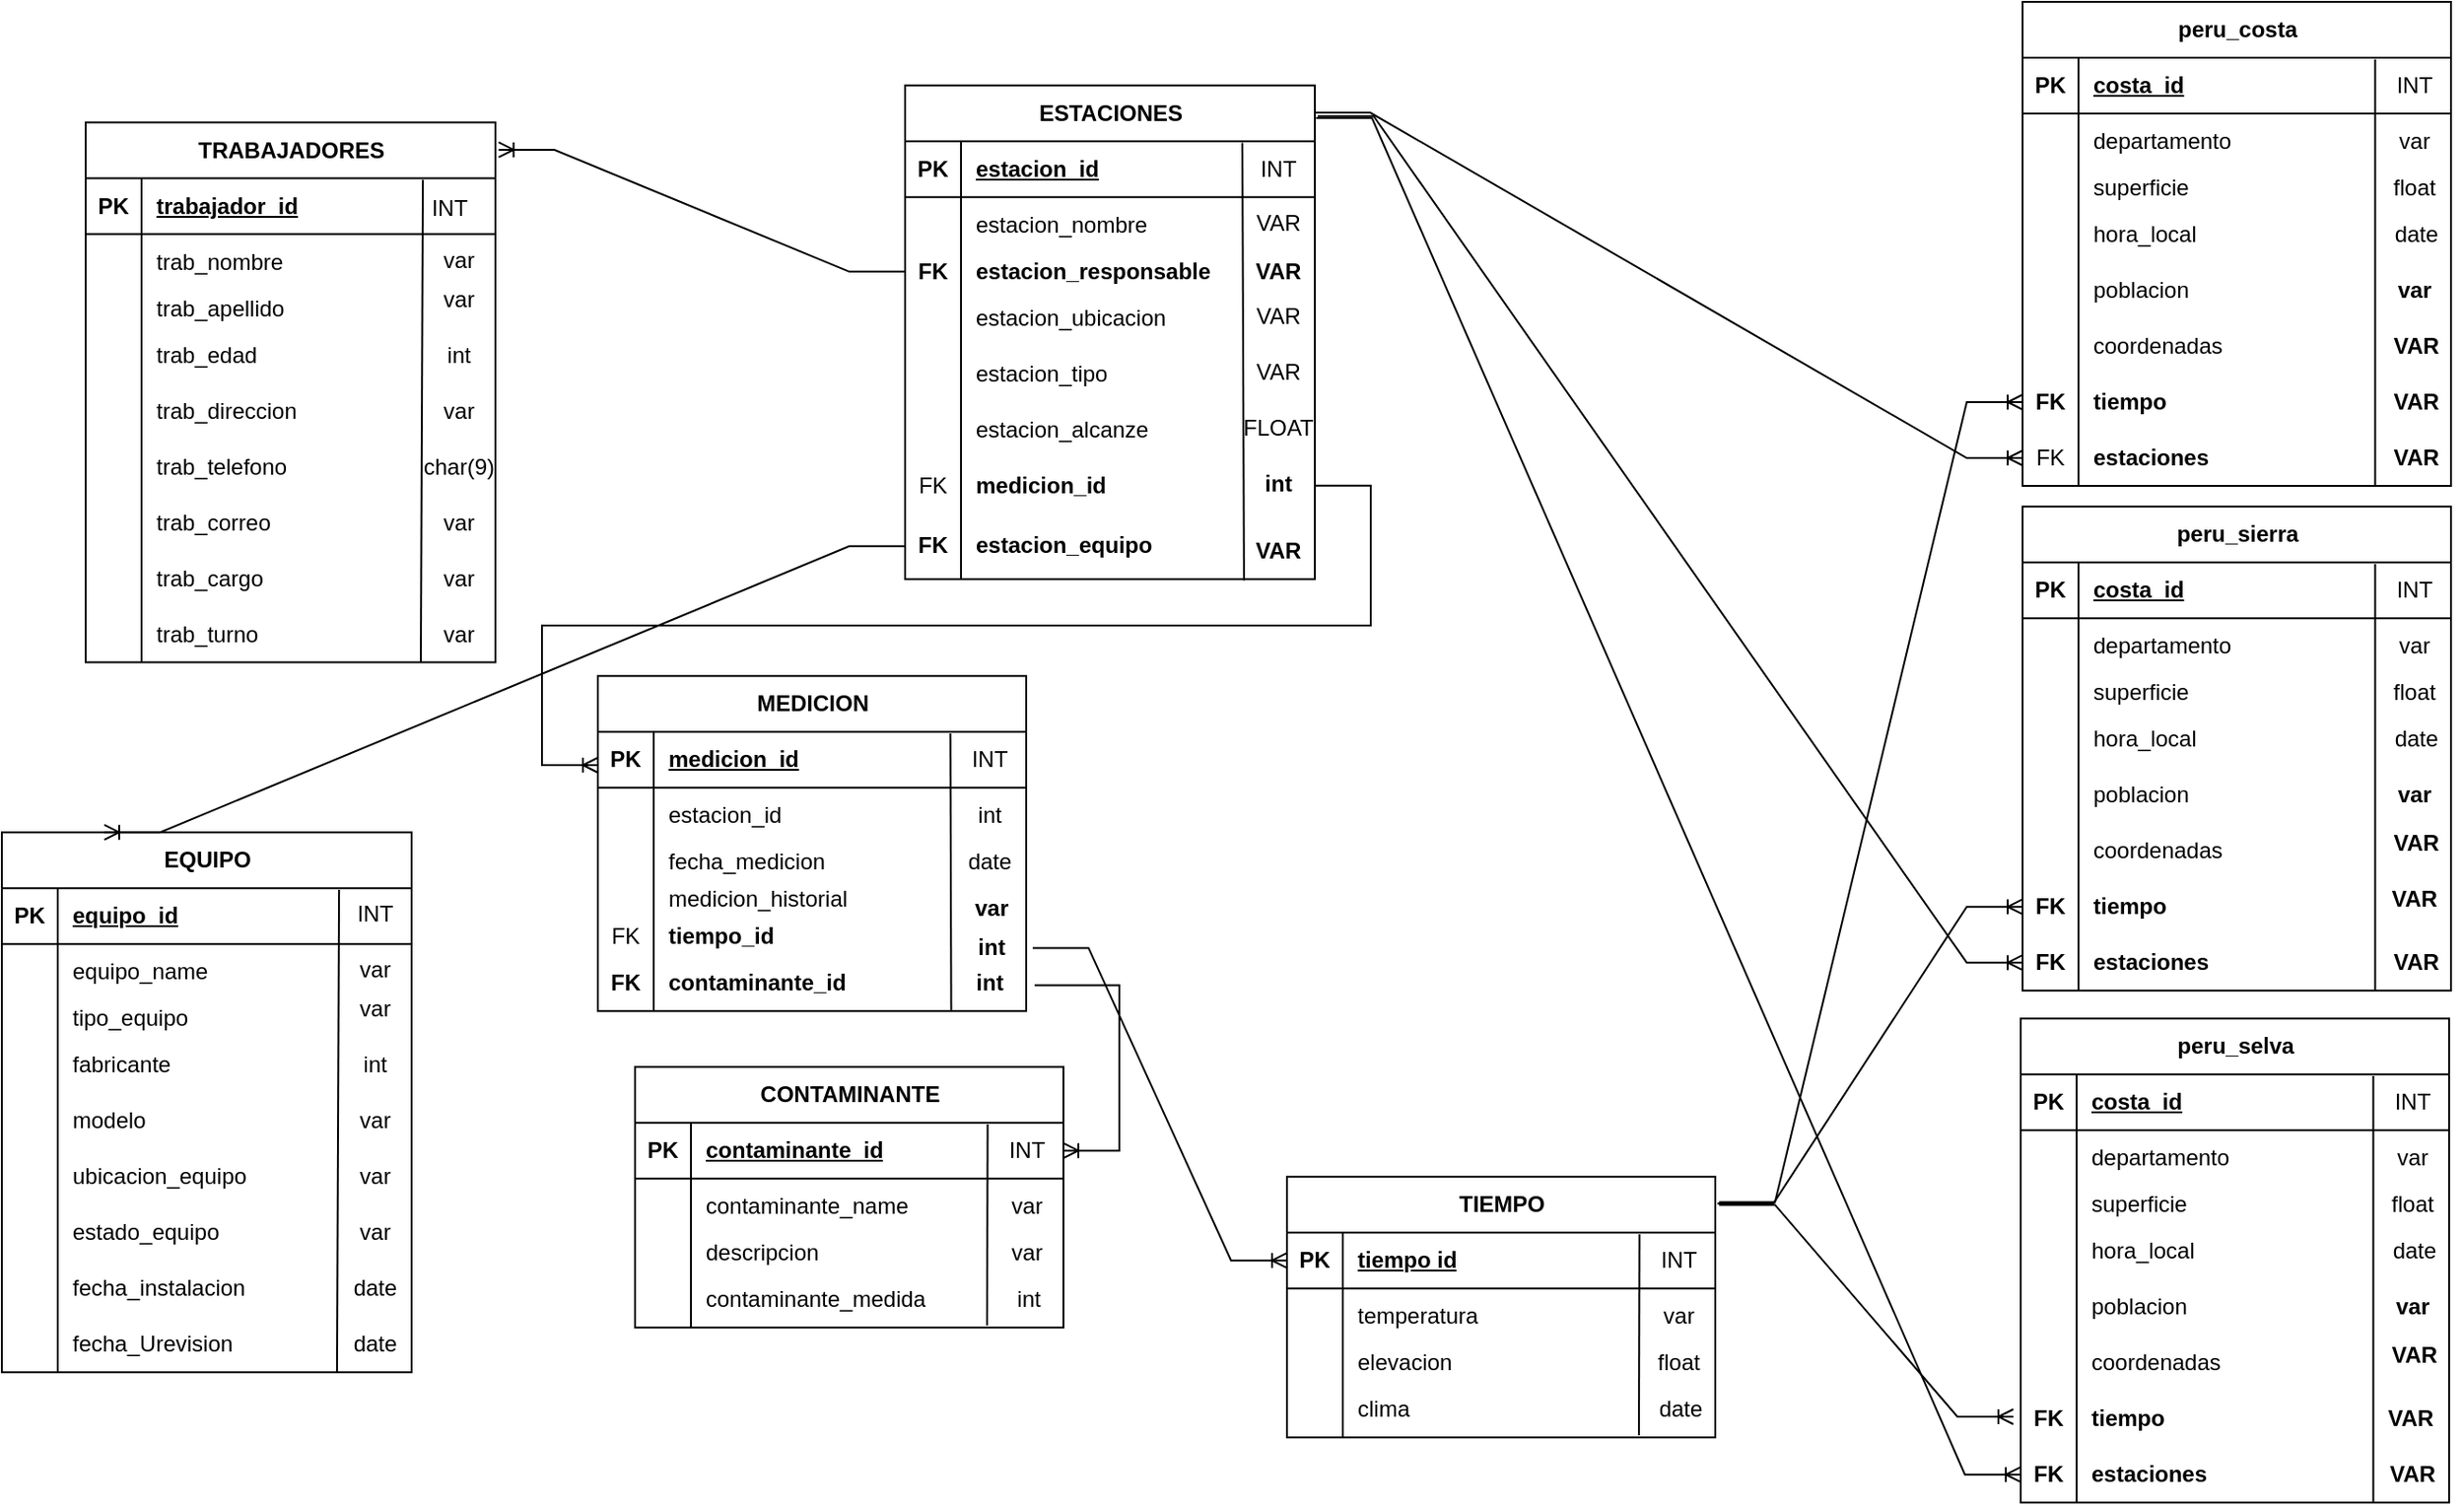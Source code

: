 <mxfile version="21.2.1" type="github">
  <diagram name="Page-1" id="9f46799a-70d6-7492-0946-bef42562c5a5">
    <mxGraphModel dx="2841" dy="958" grid="1" gridSize="10" guides="1" tooltips="1" connect="1" arrows="1" fold="1" page="1" pageScale="1" pageWidth="1100" pageHeight="850" background="none" math="0" shadow="0">
      <root>
        <mxCell id="0" />
        <mxCell id="1" parent="0" />
        <mxCell id="YQlGCl6CrZmcVzSNkKAH-1" value="ESTACIONES" style="shape=table;startSize=30;container=1;collapsible=1;childLayout=tableLayout;fixedRows=1;rowLines=0;fontStyle=1;align=center;resizeLast=1;html=1;" parent="1" vertex="1">
          <mxGeometry x="-285" y="54.92" width="220" height="265.16" as="geometry" />
        </mxCell>
        <mxCell id="YQlGCl6CrZmcVzSNkKAH-2" value="" style="shape=tableRow;horizontal=0;startSize=0;swimlaneHead=0;swimlaneBody=0;fillColor=none;collapsible=0;dropTarget=0;points=[[0,0.5],[1,0.5]];portConstraint=eastwest;top=0;left=0;right=0;bottom=1;" parent="YQlGCl6CrZmcVzSNkKAH-1" vertex="1">
          <mxGeometry y="30" width="220" height="30" as="geometry" />
        </mxCell>
        <mxCell id="YQlGCl6CrZmcVzSNkKAH-3" value="PK" style="shape=partialRectangle;connectable=0;fillColor=none;top=0;left=0;bottom=0;right=0;fontStyle=1;overflow=hidden;whiteSpace=wrap;html=1;" parent="YQlGCl6CrZmcVzSNkKAH-2" vertex="1">
          <mxGeometry width="30" height="30" as="geometry">
            <mxRectangle width="30" height="30" as="alternateBounds" />
          </mxGeometry>
        </mxCell>
        <mxCell id="YQlGCl6CrZmcVzSNkKAH-4" value="estacion_id" style="shape=partialRectangle;connectable=0;fillColor=none;top=0;left=0;bottom=0;right=0;align=left;spacingLeft=6;fontStyle=5;overflow=hidden;whiteSpace=wrap;html=1;" parent="YQlGCl6CrZmcVzSNkKAH-2" vertex="1">
          <mxGeometry x="30" width="190" height="30" as="geometry">
            <mxRectangle width="190" height="30" as="alternateBounds" />
          </mxGeometry>
        </mxCell>
        <mxCell id="YQlGCl6CrZmcVzSNkKAH-5" value="" style="shape=tableRow;horizontal=0;startSize=0;swimlaneHead=0;swimlaneBody=0;fillColor=none;collapsible=0;dropTarget=0;points=[[0,0.5],[1,0.5]];portConstraint=eastwest;top=0;left=0;right=0;bottom=0;" parent="YQlGCl6CrZmcVzSNkKAH-1" vertex="1">
          <mxGeometry y="60" width="220" height="30" as="geometry" />
        </mxCell>
        <mxCell id="YQlGCl6CrZmcVzSNkKAH-6" value="" style="shape=partialRectangle;connectable=0;fillColor=none;top=0;left=0;bottom=0;right=0;editable=1;overflow=hidden;whiteSpace=wrap;html=1;" parent="YQlGCl6CrZmcVzSNkKAH-5" vertex="1">
          <mxGeometry width="30" height="30" as="geometry">
            <mxRectangle width="30" height="30" as="alternateBounds" />
          </mxGeometry>
        </mxCell>
        <mxCell id="YQlGCl6CrZmcVzSNkKAH-7" value="estacion_nombre" style="shape=partialRectangle;connectable=0;fillColor=none;top=0;left=0;bottom=0;right=0;align=left;spacingLeft=6;overflow=hidden;whiteSpace=wrap;html=1;" parent="YQlGCl6CrZmcVzSNkKAH-5" vertex="1">
          <mxGeometry x="30" width="190" height="30" as="geometry">
            <mxRectangle width="190" height="30" as="alternateBounds" />
          </mxGeometry>
        </mxCell>
        <mxCell id="YQlGCl6CrZmcVzSNkKAH-8" value="" style="shape=tableRow;horizontal=0;startSize=0;swimlaneHead=0;swimlaneBody=0;fillColor=none;collapsible=0;dropTarget=0;points=[[0,0.5],[1,0.5]];portConstraint=eastwest;top=0;left=0;right=0;bottom=0;" parent="YQlGCl6CrZmcVzSNkKAH-1" vertex="1">
          <mxGeometry y="90" width="220" height="20" as="geometry" />
        </mxCell>
        <mxCell id="YQlGCl6CrZmcVzSNkKAH-9" value="&lt;b&gt;FK&lt;/b&gt;" style="shape=partialRectangle;connectable=0;fillColor=none;top=0;left=0;bottom=0;right=0;editable=1;overflow=hidden;whiteSpace=wrap;html=1;" parent="YQlGCl6CrZmcVzSNkKAH-8" vertex="1">
          <mxGeometry width="30" height="20" as="geometry">
            <mxRectangle width="30" height="20" as="alternateBounds" />
          </mxGeometry>
        </mxCell>
        <mxCell id="YQlGCl6CrZmcVzSNkKAH-10" value="&lt;b&gt;estacion_responsable&lt;/b&gt;" style="shape=partialRectangle;connectable=0;fillColor=none;top=0;left=0;bottom=0;right=0;align=left;spacingLeft=6;overflow=hidden;whiteSpace=wrap;html=1;" parent="YQlGCl6CrZmcVzSNkKAH-8" vertex="1">
          <mxGeometry x="30" width="190" height="20" as="geometry">
            <mxRectangle width="190" height="20" as="alternateBounds" />
          </mxGeometry>
        </mxCell>
        <mxCell id="YQlGCl6CrZmcVzSNkKAH-14" value="" style="shape=tableRow;horizontal=0;startSize=0;swimlaneHead=0;swimlaneBody=0;fillColor=none;collapsible=0;dropTarget=0;points=[[0,0.5],[1,0.5]];portConstraint=eastwest;top=0;left=0;right=0;bottom=0;" parent="YQlGCl6CrZmcVzSNkKAH-1" vertex="1">
          <mxGeometry y="110" width="220" height="30" as="geometry" />
        </mxCell>
        <mxCell id="YQlGCl6CrZmcVzSNkKAH-15" value="" style="shape=partialRectangle;connectable=0;fillColor=none;top=0;left=0;bottom=0;right=0;editable=1;overflow=hidden;whiteSpace=wrap;html=1;" parent="YQlGCl6CrZmcVzSNkKAH-14" vertex="1">
          <mxGeometry width="30" height="30" as="geometry">
            <mxRectangle width="30" height="30" as="alternateBounds" />
          </mxGeometry>
        </mxCell>
        <mxCell id="YQlGCl6CrZmcVzSNkKAH-16" value="estacion_ubicacion" style="shape=partialRectangle;connectable=0;fillColor=none;top=0;left=0;bottom=0;right=0;align=left;spacingLeft=6;overflow=hidden;whiteSpace=wrap;html=1;" parent="YQlGCl6CrZmcVzSNkKAH-14" vertex="1">
          <mxGeometry x="30" width="190" height="30" as="geometry">
            <mxRectangle width="190" height="30" as="alternateBounds" />
          </mxGeometry>
        </mxCell>
        <mxCell id="YQlGCl6CrZmcVzSNkKAH-17" value="" style="shape=tableRow;horizontal=0;startSize=0;swimlaneHead=0;swimlaneBody=0;fillColor=none;collapsible=0;dropTarget=0;points=[[0,0.5],[1,0.5]];portConstraint=eastwest;top=0;left=0;right=0;bottom=0;" parent="YQlGCl6CrZmcVzSNkKAH-1" vertex="1">
          <mxGeometry y="140" width="220" height="30" as="geometry" />
        </mxCell>
        <mxCell id="YQlGCl6CrZmcVzSNkKAH-18" value="" style="shape=partialRectangle;connectable=0;fillColor=none;top=0;left=0;bottom=0;right=0;editable=1;overflow=hidden;whiteSpace=wrap;html=1;" parent="YQlGCl6CrZmcVzSNkKAH-17" vertex="1">
          <mxGeometry width="30" height="30" as="geometry">
            <mxRectangle width="30" height="30" as="alternateBounds" />
          </mxGeometry>
        </mxCell>
        <mxCell id="YQlGCl6CrZmcVzSNkKAH-19" value="estacion_tipo" style="shape=partialRectangle;connectable=0;fillColor=none;top=0;left=0;bottom=0;right=0;align=left;spacingLeft=6;overflow=hidden;whiteSpace=wrap;html=1;" parent="YQlGCl6CrZmcVzSNkKAH-17" vertex="1">
          <mxGeometry x="30" width="190" height="30" as="geometry">
            <mxRectangle width="190" height="30" as="alternateBounds" />
          </mxGeometry>
        </mxCell>
        <mxCell id="dMLdw9SGfbU36eAVtIZx-225" value="" style="shape=tableRow;horizontal=0;startSize=0;swimlaneHead=0;swimlaneBody=0;fillColor=none;collapsible=0;dropTarget=0;points=[[0,0.5],[1,0.5]];portConstraint=eastwest;top=0;left=0;right=0;bottom=0;" parent="YQlGCl6CrZmcVzSNkKAH-1" vertex="1">
          <mxGeometry y="170" width="220" height="30" as="geometry" />
        </mxCell>
        <mxCell id="dMLdw9SGfbU36eAVtIZx-226" value="" style="shape=partialRectangle;connectable=0;fillColor=none;top=0;left=0;bottom=0;right=0;editable=1;overflow=hidden;whiteSpace=wrap;html=1;" parent="dMLdw9SGfbU36eAVtIZx-225" vertex="1">
          <mxGeometry width="30" height="30" as="geometry">
            <mxRectangle width="30" height="30" as="alternateBounds" />
          </mxGeometry>
        </mxCell>
        <mxCell id="dMLdw9SGfbU36eAVtIZx-227" value="estacion_alcanze" style="shape=partialRectangle;connectable=0;fillColor=none;top=0;left=0;bottom=0;right=0;align=left;spacingLeft=6;overflow=hidden;whiteSpace=wrap;html=1;" parent="dMLdw9SGfbU36eAVtIZx-225" vertex="1">
          <mxGeometry x="30" width="190" height="30" as="geometry">
            <mxRectangle width="190" height="30" as="alternateBounds" />
          </mxGeometry>
        </mxCell>
        <mxCell id="YQlGCl6CrZmcVzSNkKAH-20" value="" style="shape=tableRow;horizontal=0;startSize=0;swimlaneHead=0;swimlaneBody=0;fillColor=none;collapsible=0;dropTarget=0;points=[[0,0.5],[1,0.5]];portConstraint=eastwest;top=0;left=0;right=0;bottom=0;" parent="YQlGCl6CrZmcVzSNkKAH-1" vertex="1">
          <mxGeometry y="200" width="220" height="30" as="geometry" />
        </mxCell>
        <mxCell id="YQlGCl6CrZmcVzSNkKAH-21" value="FK" style="shape=partialRectangle;connectable=0;fillColor=none;top=0;left=0;bottom=0;right=0;editable=1;overflow=hidden;whiteSpace=wrap;html=1;" parent="YQlGCl6CrZmcVzSNkKAH-20" vertex="1">
          <mxGeometry width="30" height="30" as="geometry">
            <mxRectangle width="30" height="30" as="alternateBounds" />
          </mxGeometry>
        </mxCell>
        <mxCell id="YQlGCl6CrZmcVzSNkKAH-22" value="&lt;b&gt;medicion_id&lt;/b&gt;" style="shape=partialRectangle;connectable=0;fillColor=none;top=0;left=0;bottom=0;right=0;align=left;spacingLeft=6;overflow=hidden;whiteSpace=wrap;html=1;" parent="YQlGCl6CrZmcVzSNkKAH-20" vertex="1">
          <mxGeometry x="30" width="190" height="30" as="geometry">
            <mxRectangle width="190" height="30" as="alternateBounds" />
          </mxGeometry>
        </mxCell>
        <mxCell id="YQlGCl6CrZmcVzSNkKAH-23" value="" style="shape=tableRow;horizontal=0;startSize=0;swimlaneHead=0;swimlaneBody=0;fillColor=none;collapsible=0;dropTarget=0;points=[[0,0.5],[1,0.5]];portConstraint=eastwest;top=0;left=0;right=0;bottom=0;" parent="YQlGCl6CrZmcVzSNkKAH-1" vertex="1">
          <mxGeometry y="230" width="220" height="35" as="geometry" />
        </mxCell>
        <mxCell id="YQlGCl6CrZmcVzSNkKAH-24" value="&lt;b&gt;FK&lt;/b&gt;" style="shape=partialRectangle;connectable=0;fillColor=none;top=0;left=0;bottom=0;right=0;editable=1;overflow=hidden;whiteSpace=wrap;html=1;" parent="YQlGCl6CrZmcVzSNkKAH-23" vertex="1">
          <mxGeometry width="30" height="35" as="geometry">
            <mxRectangle width="30" height="35" as="alternateBounds" />
          </mxGeometry>
        </mxCell>
        <mxCell id="YQlGCl6CrZmcVzSNkKAH-25" value="&lt;b&gt;estacion_equipo&lt;/b&gt;" style="shape=partialRectangle;connectable=0;fillColor=none;top=0;left=0;bottom=0;right=0;align=left;spacingLeft=6;overflow=hidden;whiteSpace=wrap;html=1;" parent="YQlGCl6CrZmcVzSNkKAH-23" vertex="1">
          <mxGeometry x="30" width="190" height="35" as="geometry">
            <mxRectangle width="190" height="35" as="alternateBounds" />
          </mxGeometry>
        </mxCell>
        <mxCell id="YQlGCl6CrZmcVzSNkKAH-35" value="" style="endArrow=none;html=1;rounded=0;exitX=0.823;exitY=0.029;exitDx=0;exitDy=0;exitPerimeter=0;entryX=0.827;entryY=1.023;entryDx=0;entryDy=0;entryPerimeter=0;" parent="YQlGCl6CrZmcVzSNkKAH-1" source="YQlGCl6CrZmcVzSNkKAH-2" target="YQlGCl6CrZmcVzSNkKAH-23" edge="1">
          <mxGeometry relative="1" as="geometry">
            <mxPoint x="260" y="60.0" as="sourcePoint" />
            <mxPoint x="179" y="266.08" as="targetPoint" />
          </mxGeometry>
        </mxCell>
        <mxCell id="YQlGCl6CrZmcVzSNkKAH-37" value="INT" style="text;html=1;align=center;verticalAlign=middle;resizable=0;points=[];autosize=1;strokeColor=none;fillColor=none;" parent="1" vertex="1">
          <mxGeometry x="-105" y="84.92" width="40" height="30" as="geometry" />
        </mxCell>
        <mxCell id="YQlGCl6CrZmcVzSNkKAH-38" value="VAR" style="text;html=1;align=center;verticalAlign=middle;resizable=0;points=[];autosize=1;strokeColor=none;fillColor=none;" parent="1" vertex="1">
          <mxGeometry x="-110" y="113.92" width="50" height="30" as="geometry" />
        </mxCell>
        <mxCell id="YQlGCl6CrZmcVzSNkKAH-39" value="&lt;b&gt;VAR&lt;/b&gt;" style="text;html=1;align=center;verticalAlign=middle;resizable=0;points=[];autosize=1;strokeColor=none;fillColor=none;" parent="1" vertex="1">
          <mxGeometry x="-110" y="139.92" width="50" height="30" as="geometry" />
        </mxCell>
        <mxCell id="YQlGCl6CrZmcVzSNkKAH-40" value="VAR" style="text;html=1;align=center;verticalAlign=middle;resizable=0;points=[];autosize=1;strokeColor=none;fillColor=none;" parent="1" vertex="1">
          <mxGeometry x="-110" y="163.92" width="50" height="30" as="geometry" />
        </mxCell>
        <mxCell id="YQlGCl6CrZmcVzSNkKAH-41" value="VAR" style="text;html=1;align=center;verticalAlign=middle;resizable=0;points=[];autosize=1;strokeColor=none;fillColor=none;" parent="1" vertex="1">
          <mxGeometry x="-110" y="193.92" width="50" height="30" as="geometry" />
        </mxCell>
        <mxCell id="YQlGCl6CrZmcVzSNkKAH-42" value="FLOAT" style="text;html=1;align=center;verticalAlign=middle;resizable=0;points=[];autosize=1;strokeColor=none;fillColor=none;" parent="1" vertex="1">
          <mxGeometry x="-115" y="223.92" width="60" height="30" as="geometry" />
        </mxCell>
        <mxCell id="YQlGCl6CrZmcVzSNkKAH-43" value="&lt;b&gt;int&lt;/b&gt;" style="text;html=1;align=center;verticalAlign=middle;resizable=0;points=[];autosize=1;strokeColor=none;fillColor=none;" parent="1" vertex="1">
          <mxGeometry x="-105" y="253.92" width="40" height="30" as="geometry" />
        </mxCell>
        <mxCell id="YQlGCl6CrZmcVzSNkKAH-95" value="peru_costa" style="shape=table;startSize=30;container=1;collapsible=1;childLayout=tableLayout;fixedRows=1;rowLines=0;fontStyle=1;align=center;resizeLast=1;html=1;" parent="1" vertex="1">
          <mxGeometry x="315" y="10" width="230" height="260" as="geometry" />
        </mxCell>
        <mxCell id="YQlGCl6CrZmcVzSNkKAH-96" value="" style="shape=tableRow;horizontal=0;startSize=0;swimlaneHead=0;swimlaneBody=0;fillColor=none;collapsible=0;dropTarget=0;points=[[0,0.5],[1,0.5]];portConstraint=eastwest;top=0;left=0;right=0;bottom=1;" parent="YQlGCl6CrZmcVzSNkKAH-95" vertex="1">
          <mxGeometry y="30" width="230" height="30" as="geometry" />
        </mxCell>
        <mxCell id="YQlGCl6CrZmcVzSNkKAH-97" value="PK" style="shape=partialRectangle;connectable=0;fillColor=none;top=0;left=0;bottom=0;right=0;fontStyle=1;overflow=hidden;whiteSpace=wrap;html=1;" parent="YQlGCl6CrZmcVzSNkKAH-96" vertex="1">
          <mxGeometry width="30" height="30" as="geometry">
            <mxRectangle width="30" height="30" as="alternateBounds" />
          </mxGeometry>
        </mxCell>
        <mxCell id="YQlGCl6CrZmcVzSNkKAH-98" value="costa_id" style="shape=partialRectangle;connectable=0;fillColor=none;top=0;left=0;bottom=0;right=0;align=left;spacingLeft=6;fontStyle=5;overflow=hidden;whiteSpace=wrap;html=1;" parent="YQlGCl6CrZmcVzSNkKAH-96" vertex="1">
          <mxGeometry x="30" width="200" height="30" as="geometry">
            <mxRectangle width="200" height="30" as="alternateBounds" />
          </mxGeometry>
        </mxCell>
        <mxCell id="YQlGCl6CrZmcVzSNkKAH-99" value="" style="shape=tableRow;horizontal=0;startSize=0;swimlaneHead=0;swimlaneBody=0;fillColor=none;collapsible=0;dropTarget=0;points=[[0,0.5],[1,0.5]];portConstraint=eastwest;top=0;left=0;right=0;bottom=0;" parent="YQlGCl6CrZmcVzSNkKAH-95" vertex="1">
          <mxGeometry y="60" width="230" height="30" as="geometry" />
        </mxCell>
        <mxCell id="YQlGCl6CrZmcVzSNkKAH-100" value="" style="shape=partialRectangle;connectable=0;fillColor=none;top=0;left=0;bottom=0;right=0;editable=1;overflow=hidden;whiteSpace=wrap;html=1;" parent="YQlGCl6CrZmcVzSNkKAH-99" vertex="1">
          <mxGeometry width="30" height="30" as="geometry">
            <mxRectangle width="30" height="30" as="alternateBounds" />
          </mxGeometry>
        </mxCell>
        <mxCell id="YQlGCl6CrZmcVzSNkKAH-101" value="departamento" style="shape=partialRectangle;connectable=0;fillColor=none;top=0;left=0;bottom=0;right=0;align=left;spacingLeft=6;overflow=hidden;whiteSpace=wrap;html=1;" parent="YQlGCl6CrZmcVzSNkKAH-99" vertex="1">
          <mxGeometry x="30" width="200" height="30" as="geometry">
            <mxRectangle width="200" height="30" as="alternateBounds" />
          </mxGeometry>
        </mxCell>
        <mxCell id="YQlGCl6CrZmcVzSNkKAH-102" value="" style="shape=tableRow;horizontal=0;startSize=0;swimlaneHead=0;swimlaneBody=0;fillColor=none;collapsible=0;dropTarget=0;points=[[0,0.5],[1,0.5]];portConstraint=eastwest;top=0;left=0;right=0;bottom=0;" parent="YQlGCl6CrZmcVzSNkKAH-95" vertex="1">
          <mxGeometry y="90" width="230" height="20" as="geometry" />
        </mxCell>
        <mxCell id="YQlGCl6CrZmcVzSNkKAH-103" value="" style="shape=partialRectangle;connectable=0;fillColor=none;top=0;left=0;bottom=0;right=0;editable=1;overflow=hidden;whiteSpace=wrap;html=1;" parent="YQlGCl6CrZmcVzSNkKAH-102" vertex="1">
          <mxGeometry width="30" height="20" as="geometry">
            <mxRectangle width="30" height="20" as="alternateBounds" />
          </mxGeometry>
        </mxCell>
        <mxCell id="YQlGCl6CrZmcVzSNkKAH-104" value="superficie" style="shape=partialRectangle;connectable=0;fillColor=none;top=0;left=0;bottom=0;right=0;align=left;spacingLeft=6;overflow=hidden;whiteSpace=wrap;html=1;" parent="YQlGCl6CrZmcVzSNkKAH-102" vertex="1">
          <mxGeometry x="30" width="200" height="20" as="geometry">
            <mxRectangle width="200" height="20" as="alternateBounds" />
          </mxGeometry>
        </mxCell>
        <mxCell id="dMLdw9SGfbU36eAVtIZx-161" value="" style="shape=tableRow;horizontal=0;startSize=0;swimlaneHead=0;swimlaneBody=0;fillColor=none;collapsible=0;dropTarget=0;points=[[0,0.5],[1,0.5]];portConstraint=eastwest;top=0;left=0;right=0;bottom=0;" parent="YQlGCl6CrZmcVzSNkKAH-95" vertex="1">
          <mxGeometry y="110" width="230" height="30" as="geometry" />
        </mxCell>
        <mxCell id="dMLdw9SGfbU36eAVtIZx-162" value="" style="shape=partialRectangle;connectable=0;fillColor=none;top=0;left=0;bottom=0;right=0;editable=1;overflow=hidden;whiteSpace=wrap;html=1;" parent="dMLdw9SGfbU36eAVtIZx-161" vertex="1">
          <mxGeometry width="30" height="30" as="geometry">
            <mxRectangle width="30" height="30" as="alternateBounds" />
          </mxGeometry>
        </mxCell>
        <mxCell id="dMLdw9SGfbU36eAVtIZx-163" value="hora_local" style="shape=partialRectangle;connectable=0;fillColor=none;top=0;left=0;bottom=0;right=0;align=left;spacingLeft=6;overflow=hidden;whiteSpace=wrap;html=1;" parent="dMLdw9SGfbU36eAVtIZx-161" vertex="1">
          <mxGeometry x="30" width="200" height="30" as="geometry">
            <mxRectangle width="200" height="30" as="alternateBounds" />
          </mxGeometry>
        </mxCell>
        <mxCell id="dMLdw9SGfbU36eAVtIZx-173" value="" style="shape=tableRow;horizontal=0;startSize=0;swimlaneHead=0;swimlaneBody=0;fillColor=none;collapsible=0;dropTarget=0;points=[[0,0.5],[1,0.5]];portConstraint=eastwest;top=0;left=0;right=0;bottom=0;" parent="YQlGCl6CrZmcVzSNkKAH-95" vertex="1">
          <mxGeometry y="140" width="230" height="30" as="geometry" />
        </mxCell>
        <mxCell id="dMLdw9SGfbU36eAVtIZx-174" value="" style="shape=partialRectangle;connectable=0;fillColor=none;top=0;left=0;bottom=0;right=0;editable=1;overflow=hidden;whiteSpace=wrap;html=1;" parent="dMLdw9SGfbU36eAVtIZx-173" vertex="1">
          <mxGeometry width="30" height="30" as="geometry">
            <mxRectangle width="30" height="30" as="alternateBounds" />
          </mxGeometry>
        </mxCell>
        <mxCell id="dMLdw9SGfbU36eAVtIZx-175" value="poblacion" style="shape=partialRectangle;connectable=0;fillColor=none;top=0;left=0;bottom=0;right=0;align=left;spacingLeft=6;overflow=hidden;whiteSpace=wrap;html=1;" parent="dMLdw9SGfbU36eAVtIZx-173" vertex="1">
          <mxGeometry x="30" width="200" height="30" as="geometry">
            <mxRectangle width="200" height="30" as="alternateBounds" />
          </mxGeometry>
        </mxCell>
        <mxCell id="YQlGCl6CrZmcVzSNkKAH-105" value="" style="shape=tableRow;horizontal=0;startSize=0;swimlaneHead=0;swimlaneBody=0;fillColor=none;collapsible=0;dropTarget=0;points=[[0,0.5],[1,0.5]];portConstraint=eastwest;top=0;left=0;right=0;bottom=0;" parent="YQlGCl6CrZmcVzSNkKAH-95" vertex="1">
          <mxGeometry y="170" width="230" height="30" as="geometry" />
        </mxCell>
        <mxCell id="YQlGCl6CrZmcVzSNkKAH-106" value="" style="shape=partialRectangle;connectable=0;fillColor=none;top=0;left=0;bottom=0;right=0;editable=1;overflow=hidden;whiteSpace=wrap;html=1;" parent="YQlGCl6CrZmcVzSNkKAH-105" vertex="1">
          <mxGeometry width="30" height="30" as="geometry">
            <mxRectangle width="30" height="30" as="alternateBounds" />
          </mxGeometry>
        </mxCell>
        <mxCell id="YQlGCl6CrZmcVzSNkKAH-107" value="coordenadas" style="shape=partialRectangle;connectable=0;fillColor=none;top=0;left=0;bottom=0;right=0;align=left;spacingLeft=6;overflow=hidden;whiteSpace=wrap;html=1;" parent="YQlGCl6CrZmcVzSNkKAH-105" vertex="1">
          <mxGeometry x="30" width="200" height="30" as="geometry">
            <mxRectangle width="200" height="30" as="alternateBounds" />
          </mxGeometry>
        </mxCell>
        <mxCell id="YQlGCl6CrZmcVzSNkKAH-108" value="" style="shape=tableRow;horizontal=0;startSize=0;swimlaneHead=0;swimlaneBody=0;fillColor=none;collapsible=0;dropTarget=0;points=[[0,0.5],[1,0.5]];portConstraint=eastwest;top=0;left=0;right=0;bottom=0;" parent="YQlGCl6CrZmcVzSNkKAH-95" vertex="1">
          <mxGeometry y="200" width="230" height="30" as="geometry" />
        </mxCell>
        <mxCell id="YQlGCl6CrZmcVzSNkKAH-109" value="&lt;b&gt;FK&lt;/b&gt;" style="shape=partialRectangle;connectable=0;fillColor=none;top=0;left=0;bottom=0;right=0;editable=1;overflow=hidden;whiteSpace=wrap;html=1;" parent="YQlGCl6CrZmcVzSNkKAH-108" vertex="1">
          <mxGeometry width="30" height="30" as="geometry">
            <mxRectangle width="30" height="30" as="alternateBounds" />
          </mxGeometry>
        </mxCell>
        <mxCell id="YQlGCl6CrZmcVzSNkKAH-110" value="&lt;b&gt;tiempo&lt;/b&gt;" style="shape=partialRectangle;connectable=0;fillColor=none;top=0;left=0;bottom=0;right=0;align=left;spacingLeft=6;overflow=hidden;whiteSpace=wrap;html=1;" parent="YQlGCl6CrZmcVzSNkKAH-108" vertex="1">
          <mxGeometry x="30" width="200" height="30" as="geometry">
            <mxRectangle width="200" height="30" as="alternateBounds" />
          </mxGeometry>
        </mxCell>
        <mxCell id="YQlGCl6CrZmcVzSNkKAH-132" value="" style="shape=tableRow;horizontal=0;startSize=0;swimlaneHead=0;swimlaneBody=0;fillColor=none;collapsible=0;dropTarget=0;points=[[0,0.5],[1,0.5]];portConstraint=eastwest;top=0;left=0;right=0;bottom=0;" parent="YQlGCl6CrZmcVzSNkKAH-95" vertex="1">
          <mxGeometry y="230" width="230" height="30" as="geometry" />
        </mxCell>
        <mxCell id="YQlGCl6CrZmcVzSNkKAH-133" value="FK" style="shape=partialRectangle;connectable=0;fillColor=none;top=0;left=0;bottom=0;right=0;editable=1;overflow=hidden;whiteSpace=wrap;html=1;" parent="YQlGCl6CrZmcVzSNkKAH-132" vertex="1">
          <mxGeometry width="30" height="30" as="geometry">
            <mxRectangle width="30" height="30" as="alternateBounds" />
          </mxGeometry>
        </mxCell>
        <mxCell id="YQlGCl6CrZmcVzSNkKAH-134" value="&lt;b&gt;estaciones&lt;/b&gt;" style="shape=partialRectangle;connectable=0;fillColor=none;top=0;left=0;bottom=0;right=0;align=left;spacingLeft=6;overflow=hidden;whiteSpace=wrap;html=1;" parent="YQlGCl6CrZmcVzSNkKAH-132" vertex="1">
          <mxGeometry x="30" width="200" height="30" as="geometry">
            <mxRectangle width="200" height="30" as="alternateBounds" />
          </mxGeometry>
        </mxCell>
        <mxCell id="YQlGCl6CrZmcVzSNkKAH-120" value="" style="endArrow=none;html=1;rounded=0;exitX=0.823;exitY=0.029;exitDx=0;exitDy=0;exitPerimeter=0;entryX=0.823;entryY=0.994;entryDx=0;entryDy=0;entryPerimeter=0;" parent="YQlGCl6CrZmcVzSNkKAH-95" source="YQlGCl6CrZmcVzSNkKAH-96" target="YQlGCl6CrZmcVzSNkKAH-132" edge="1">
          <mxGeometry relative="1" as="geometry">
            <mxPoint x="255" y="61" as="sourcePoint" />
            <mxPoint x="189" y="205.3" as="targetPoint" />
          </mxGeometry>
        </mxCell>
        <mxCell id="YQlGCl6CrZmcVzSNkKAH-121" value="INT" style="text;html=1;align=center;verticalAlign=middle;resizable=0;points=[];autosize=1;strokeColor=none;fillColor=none;" parent="1" vertex="1">
          <mxGeometry x="505" y="40" width="40" height="30" as="geometry" />
        </mxCell>
        <mxCell id="YQlGCl6CrZmcVzSNkKAH-122" value="var" style="text;html=1;align=center;verticalAlign=middle;resizable=0;points=[];autosize=1;strokeColor=none;fillColor=none;" parent="1" vertex="1">
          <mxGeometry x="505" y="70" width="40" height="30" as="geometry" />
        </mxCell>
        <mxCell id="YQlGCl6CrZmcVzSNkKAH-123" value="float" style="text;html=1;align=center;verticalAlign=middle;resizable=0;points=[];autosize=1;strokeColor=none;fillColor=none;" parent="1" vertex="1">
          <mxGeometry x="500" y="95" width="50" height="30" as="geometry" />
        </mxCell>
        <mxCell id="YQlGCl6CrZmcVzSNkKAH-124" value="date" style="text;html=1;align=center;verticalAlign=middle;resizable=0;points=[];autosize=1;strokeColor=none;fillColor=none;" parent="1" vertex="1">
          <mxGeometry x="501" y="120" width="50" height="30" as="geometry" />
        </mxCell>
        <mxCell id="YQlGCl6CrZmcVzSNkKAH-125" value="&lt;b&gt;var&lt;/b&gt;" style="text;html=1;align=center;verticalAlign=middle;resizable=0;points=[];autosize=1;strokeColor=none;fillColor=none;" parent="1" vertex="1">
          <mxGeometry x="505" y="150" width="40" height="30" as="geometry" />
        </mxCell>
        <mxCell id="YQlGCl6CrZmcVzSNkKAH-135" value="&lt;b&gt;VAR&lt;/b&gt;" style="text;html=1;align=center;verticalAlign=middle;resizable=0;points=[];autosize=1;strokeColor=none;fillColor=none;" parent="1" vertex="1">
          <mxGeometry x="501" y="210" width="50" height="30" as="geometry" />
        </mxCell>
        <mxCell id="dMLdw9SGfbU36eAVtIZx-1" value="TRABAJADORES" style="shape=table;startSize=30;container=1;collapsible=1;childLayout=tableLayout;fixedRows=1;rowLines=0;fontStyle=1;align=center;resizeLast=1;html=1;" parent="1" vertex="1">
          <mxGeometry x="-725" y="74.7" width="220" height="290" as="geometry" />
        </mxCell>
        <mxCell id="dMLdw9SGfbU36eAVtIZx-2" value="" style="shape=tableRow;horizontal=0;startSize=0;swimlaneHead=0;swimlaneBody=0;fillColor=none;collapsible=0;dropTarget=0;points=[[0,0.5],[1,0.5]];portConstraint=eastwest;top=0;left=0;right=0;bottom=1;" parent="dMLdw9SGfbU36eAVtIZx-1" vertex="1">
          <mxGeometry y="30" width="220" height="30" as="geometry" />
        </mxCell>
        <mxCell id="dMLdw9SGfbU36eAVtIZx-3" value="PK" style="shape=partialRectangle;connectable=0;fillColor=none;top=0;left=0;bottom=0;right=0;fontStyle=1;overflow=hidden;whiteSpace=wrap;html=1;" parent="dMLdw9SGfbU36eAVtIZx-2" vertex="1">
          <mxGeometry width="30" height="30" as="geometry">
            <mxRectangle width="30" height="30" as="alternateBounds" />
          </mxGeometry>
        </mxCell>
        <mxCell id="dMLdw9SGfbU36eAVtIZx-4" value="trabajador_id" style="shape=partialRectangle;connectable=0;fillColor=none;top=0;left=0;bottom=0;right=0;align=left;spacingLeft=6;fontStyle=5;overflow=hidden;whiteSpace=wrap;html=1;" parent="dMLdw9SGfbU36eAVtIZx-2" vertex="1">
          <mxGeometry x="30" width="190" height="30" as="geometry">
            <mxRectangle width="190" height="30" as="alternateBounds" />
          </mxGeometry>
        </mxCell>
        <mxCell id="dMLdw9SGfbU36eAVtIZx-5" value="" style="shape=tableRow;horizontal=0;startSize=0;swimlaneHead=0;swimlaneBody=0;fillColor=none;collapsible=0;dropTarget=0;points=[[0,0.5],[1,0.5]];portConstraint=eastwest;top=0;left=0;right=0;bottom=0;" parent="dMLdw9SGfbU36eAVtIZx-1" vertex="1">
          <mxGeometry y="60" width="220" height="30" as="geometry" />
        </mxCell>
        <mxCell id="dMLdw9SGfbU36eAVtIZx-6" value="" style="shape=partialRectangle;connectable=0;fillColor=none;top=0;left=0;bottom=0;right=0;editable=1;overflow=hidden;whiteSpace=wrap;html=1;" parent="dMLdw9SGfbU36eAVtIZx-5" vertex="1">
          <mxGeometry width="30" height="30" as="geometry">
            <mxRectangle width="30" height="30" as="alternateBounds" />
          </mxGeometry>
        </mxCell>
        <mxCell id="dMLdw9SGfbU36eAVtIZx-7" value="trab_nombre" style="shape=partialRectangle;connectable=0;fillColor=none;top=0;left=0;bottom=0;right=0;align=left;spacingLeft=6;overflow=hidden;whiteSpace=wrap;html=1;" parent="dMLdw9SGfbU36eAVtIZx-5" vertex="1">
          <mxGeometry x="30" width="190" height="30" as="geometry">
            <mxRectangle width="190" height="30" as="alternateBounds" />
          </mxGeometry>
        </mxCell>
        <mxCell id="dMLdw9SGfbU36eAVtIZx-8" value="" style="shape=tableRow;horizontal=0;startSize=0;swimlaneHead=0;swimlaneBody=0;fillColor=none;collapsible=0;dropTarget=0;points=[[0,0.5],[1,0.5]];portConstraint=eastwest;top=0;left=0;right=0;bottom=0;" parent="dMLdw9SGfbU36eAVtIZx-1" vertex="1">
          <mxGeometry y="90" width="220" height="20" as="geometry" />
        </mxCell>
        <mxCell id="dMLdw9SGfbU36eAVtIZx-9" value="" style="shape=partialRectangle;connectable=0;fillColor=none;top=0;left=0;bottom=0;right=0;editable=1;overflow=hidden;whiteSpace=wrap;html=1;" parent="dMLdw9SGfbU36eAVtIZx-8" vertex="1">
          <mxGeometry width="30" height="20" as="geometry">
            <mxRectangle width="30" height="20" as="alternateBounds" />
          </mxGeometry>
        </mxCell>
        <mxCell id="dMLdw9SGfbU36eAVtIZx-10" value="trab_apellido" style="shape=partialRectangle;connectable=0;fillColor=none;top=0;left=0;bottom=0;right=0;align=left;spacingLeft=6;overflow=hidden;whiteSpace=wrap;html=1;" parent="dMLdw9SGfbU36eAVtIZx-8" vertex="1">
          <mxGeometry x="30" width="190" height="20" as="geometry">
            <mxRectangle width="190" height="20" as="alternateBounds" />
          </mxGeometry>
        </mxCell>
        <mxCell id="dMLdw9SGfbU36eAVtIZx-11" value="" style="shape=tableRow;horizontal=0;startSize=0;swimlaneHead=0;swimlaneBody=0;fillColor=none;collapsible=0;dropTarget=0;points=[[0,0.5],[1,0.5]];portConstraint=eastwest;top=0;left=0;right=0;bottom=0;" parent="dMLdw9SGfbU36eAVtIZx-1" vertex="1">
          <mxGeometry y="110" width="220" height="30" as="geometry" />
        </mxCell>
        <mxCell id="dMLdw9SGfbU36eAVtIZx-12" value="" style="shape=partialRectangle;connectable=0;fillColor=none;top=0;left=0;bottom=0;right=0;editable=1;overflow=hidden;whiteSpace=wrap;html=1;" parent="dMLdw9SGfbU36eAVtIZx-11" vertex="1">
          <mxGeometry width="30" height="30" as="geometry">
            <mxRectangle width="30" height="30" as="alternateBounds" />
          </mxGeometry>
        </mxCell>
        <mxCell id="dMLdw9SGfbU36eAVtIZx-13" value="trab_edad" style="shape=partialRectangle;connectable=0;fillColor=none;top=0;left=0;bottom=0;right=0;align=left;spacingLeft=6;overflow=hidden;whiteSpace=wrap;html=1;" parent="dMLdw9SGfbU36eAVtIZx-11" vertex="1">
          <mxGeometry x="30" width="190" height="30" as="geometry">
            <mxRectangle width="190" height="30" as="alternateBounds" />
          </mxGeometry>
        </mxCell>
        <mxCell id="dMLdw9SGfbU36eAVtIZx-14" value="" style="shape=tableRow;horizontal=0;startSize=0;swimlaneHead=0;swimlaneBody=0;fillColor=none;collapsible=0;dropTarget=0;points=[[0,0.5],[1,0.5]];portConstraint=eastwest;top=0;left=0;right=0;bottom=0;" parent="dMLdw9SGfbU36eAVtIZx-1" vertex="1">
          <mxGeometry y="140" width="220" height="30" as="geometry" />
        </mxCell>
        <mxCell id="dMLdw9SGfbU36eAVtIZx-15" value="" style="shape=partialRectangle;connectable=0;fillColor=none;top=0;left=0;bottom=0;right=0;editable=1;overflow=hidden;whiteSpace=wrap;html=1;" parent="dMLdw9SGfbU36eAVtIZx-14" vertex="1">
          <mxGeometry width="30" height="30" as="geometry">
            <mxRectangle width="30" height="30" as="alternateBounds" />
          </mxGeometry>
        </mxCell>
        <mxCell id="dMLdw9SGfbU36eAVtIZx-16" value="trab_direccion" style="shape=partialRectangle;connectable=0;fillColor=none;top=0;left=0;bottom=0;right=0;align=left;spacingLeft=6;overflow=hidden;whiteSpace=wrap;html=1;" parent="dMLdw9SGfbU36eAVtIZx-14" vertex="1">
          <mxGeometry x="30" width="190" height="30" as="geometry">
            <mxRectangle width="190" height="30" as="alternateBounds" />
          </mxGeometry>
        </mxCell>
        <mxCell id="dMLdw9SGfbU36eAVtIZx-17" value="" style="shape=tableRow;horizontal=0;startSize=0;swimlaneHead=0;swimlaneBody=0;fillColor=none;collapsible=0;dropTarget=0;points=[[0,0.5],[1,0.5]];portConstraint=eastwest;top=0;left=0;right=0;bottom=0;" parent="dMLdw9SGfbU36eAVtIZx-1" vertex="1">
          <mxGeometry y="170" width="220" height="30" as="geometry" />
        </mxCell>
        <mxCell id="dMLdw9SGfbU36eAVtIZx-18" value="" style="shape=partialRectangle;connectable=0;fillColor=none;top=0;left=0;bottom=0;right=0;editable=1;overflow=hidden;whiteSpace=wrap;html=1;" parent="dMLdw9SGfbU36eAVtIZx-17" vertex="1">
          <mxGeometry width="30" height="30" as="geometry">
            <mxRectangle width="30" height="30" as="alternateBounds" />
          </mxGeometry>
        </mxCell>
        <mxCell id="dMLdw9SGfbU36eAVtIZx-19" value="trab_telefono" style="shape=partialRectangle;connectable=0;fillColor=none;top=0;left=0;bottom=0;right=0;align=left;spacingLeft=6;overflow=hidden;whiteSpace=wrap;html=1;" parent="dMLdw9SGfbU36eAVtIZx-17" vertex="1">
          <mxGeometry x="30" width="190" height="30" as="geometry">
            <mxRectangle width="190" height="30" as="alternateBounds" />
          </mxGeometry>
        </mxCell>
        <mxCell id="dMLdw9SGfbU36eAVtIZx-20" value="" style="shape=tableRow;horizontal=0;startSize=0;swimlaneHead=0;swimlaneBody=0;fillColor=none;collapsible=0;dropTarget=0;points=[[0,0.5],[1,0.5]];portConstraint=eastwest;top=0;left=0;right=0;bottom=0;" parent="dMLdw9SGfbU36eAVtIZx-1" vertex="1">
          <mxGeometry y="200" width="220" height="30" as="geometry" />
        </mxCell>
        <mxCell id="dMLdw9SGfbU36eAVtIZx-21" value="" style="shape=partialRectangle;connectable=0;fillColor=none;top=0;left=0;bottom=0;right=0;editable=1;overflow=hidden;whiteSpace=wrap;html=1;" parent="dMLdw9SGfbU36eAVtIZx-20" vertex="1">
          <mxGeometry width="30" height="30" as="geometry">
            <mxRectangle width="30" height="30" as="alternateBounds" />
          </mxGeometry>
        </mxCell>
        <mxCell id="dMLdw9SGfbU36eAVtIZx-22" value="trab_correo" style="shape=partialRectangle;connectable=0;fillColor=none;top=0;left=0;bottom=0;right=0;align=left;spacingLeft=6;overflow=hidden;whiteSpace=wrap;html=1;" parent="dMLdw9SGfbU36eAVtIZx-20" vertex="1">
          <mxGeometry x="30" width="190" height="30" as="geometry">
            <mxRectangle width="190" height="30" as="alternateBounds" />
          </mxGeometry>
        </mxCell>
        <mxCell id="dMLdw9SGfbU36eAVtIZx-35" value="" style="shape=tableRow;horizontal=0;startSize=0;swimlaneHead=0;swimlaneBody=0;fillColor=none;collapsible=0;dropTarget=0;points=[[0,0.5],[1,0.5]];portConstraint=eastwest;top=0;left=0;right=0;bottom=0;" parent="dMLdw9SGfbU36eAVtIZx-1" vertex="1">
          <mxGeometry y="230" width="220" height="30" as="geometry" />
        </mxCell>
        <mxCell id="dMLdw9SGfbU36eAVtIZx-36" value="" style="shape=partialRectangle;connectable=0;fillColor=none;top=0;left=0;bottom=0;right=0;editable=1;overflow=hidden;whiteSpace=wrap;html=1;" parent="dMLdw9SGfbU36eAVtIZx-35" vertex="1">
          <mxGeometry width="30" height="30" as="geometry">
            <mxRectangle width="30" height="30" as="alternateBounds" />
          </mxGeometry>
        </mxCell>
        <mxCell id="dMLdw9SGfbU36eAVtIZx-37" value="&lt;span style=&quot;font-weight: normal;&quot;&gt;trab_cargo&lt;/span&gt;" style="shape=partialRectangle;connectable=0;fillColor=none;top=0;left=0;bottom=0;right=0;align=left;spacingLeft=6;overflow=hidden;whiteSpace=wrap;html=1;fontStyle=1" parent="dMLdw9SGfbU36eAVtIZx-35" vertex="1">
          <mxGeometry x="30" width="190" height="30" as="geometry">
            <mxRectangle width="190" height="30" as="alternateBounds" />
          </mxGeometry>
        </mxCell>
        <mxCell id="dMLdw9SGfbU36eAVtIZx-23" value="" style="shape=tableRow;horizontal=0;startSize=0;swimlaneHead=0;swimlaneBody=0;fillColor=none;collapsible=0;dropTarget=0;points=[[0,0.5],[1,0.5]];portConstraint=eastwest;top=0;left=0;right=0;bottom=0;" parent="dMLdw9SGfbU36eAVtIZx-1" vertex="1">
          <mxGeometry y="260" width="220" height="30" as="geometry" />
        </mxCell>
        <mxCell id="dMLdw9SGfbU36eAVtIZx-24" value="" style="shape=partialRectangle;connectable=0;fillColor=none;top=0;left=0;bottom=0;right=0;editable=1;overflow=hidden;whiteSpace=wrap;html=1;" parent="dMLdw9SGfbU36eAVtIZx-23" vertex="1">
          <mxGeometry width="30" height="30" as="geometry">
            <mxRectangle width="30" height="30" as="alternateBounds" />
          </mxGeometry>
        </mxCell>
        <mxCell id="dMLdw9SGfbU36eAVtIZx-25" value="trab_turno" style="shape=partialRectangle;connectable=0;fillColor=none;top=0;left=0;bottom=0;right=0;align=left;spacingLeft=6;overflow=hidden;whiteSpace=wrap;html=1;" parent="dMLdw9SGfbU36eAVtIZx-23" vertex="1">
          <mxGeometry x="30" width="190" height="30" as="geometry">
            <mxRectangle width="190" height="30" as="alternateBounds" />
          </mxGeometry>
        </mxCell>
        <mxCell id="dMLdw9SGfbU36eAVtIZx-26" value="" style="endArrow=none;html=1;rounded=0;exitX=0.823;exitY=0.029;exitDx=0;exitDy=0;exitPerimeter=0;entryX=0.818;entryY=0.996;entryDx=0;entryDy=0;entryPerimeter=0;" parent="dMLdw9SGfbU36eAVtIZx-1" source="dMLdw9SGfbU36eAVtIZx-2" target="dMLdw9SGfbU36eAVtIZx-23" edge="1">
          <mxGeometry relative="1" as="geometry">
            <mxPoint x="255" y="61" as="sourcePoint" />
            <mxPoint x="176" y="351" as="targetPoint" />
          </mxGeometry>
        </mxCell>
        <mxCell id="dMLdw9SGfbU36eAVtIZx-27" value="INT" style="text;html=1;align=center;verticalAlign=middle;resizable=0;points=[];autosize=1;strokeColor=none;fillColor=none;" parent="1" vertex="1">
          <mxGeometry x="-550" y="105.7" width="40" height="30" as="geometry" />
        </mxCell>
        <mxCell id="dMLdw9SGfbU36eAVtIZx-28" value="var" style="text;html=1;align=center;verticalAlign=middle;resizable=0;points=[];autosize=1;strokeColor=none;fillColor=none;" parent="1" vertex="1">
          <mxGeometry x="-545" y="133.92" width="40" height="30" as="geometry" />
        </mxCell>
        <mxCell id="dMLdw9SGfbU36eAVtIZx-29" value="var" style="text;html=1;align=center;verticalAlign=middle;resizable=0;points=[];autosize=1;strokeColor=none;fillColor=none;" parent="1" vertex="1">
          <mxGeometry x="-545" y="154.7" width="40" height="30" as="geometry" />
        </mxCell>
        <mxCell id="dMLdw9SGfbU36eAVtIZx-30" value="int" style="text;html=1;align=center;verticalAlign=middle;resizable=0;points=[];autosize=1;strokeColor=none;fillColor=none;" parent="1" vertex="1">
          <mxGeometry x="-545" y="184.7" width="40" height="30" as="geometry" />
        </mxCell>
        <mxCell id="dMLdw9SGfbU36eAVtIZx-31" value="var" style="text;html=1;align=center;verticalAlign=middle;resizable=0;points=[];autosize=1;strokeColor=none;fillColor=none;" parent="1" vertex="1">
          <mxGeometry x="-545" y="214.7" width="40" height="30" as="geometry" />
        </mxCell>
        <mxCell id="dMLdw9SGfbU36eAVtIZx-32" value="char(9)" style="text;html=1;align=center;verticalAlign=middle;resizable=0;points=[];autosize=1;strokeColor=none;fillColor=none;" parent="1" vertex="1">
          <mxGeometry x="-555" y="244.7" width="60" height="30" as="geometry" />
        </mxCell>
        <mxCell id="dMLdw9SGfbU36eAVtIZx-33" value="var" style="text;html=1;align=center;verticalAlign=middle;resizable=0;points=[];autosize=1;strokeColor=none;fillColor=none;" parent="1" vertex="1">
          <mxGeometry x="-545" y="274.7" width="40" height="30" as="geometry" />
        </mxCell>
        <mxCell id="dMLdw9SGfbU36eAVtIZx-34" value="var" style="text;html=1;align=center;verticalAlign=middle;resizable=0;points=[];autosize=1;strokeColor=none;fillColor=none;" parent="1" vertex="1">
          <mxGeometry x="-545" y="304.7" width="40" height="30" as="geometry" />
        </mxCell>
        <mxCell id="dMLdw9SGfbU36eAVtIZx-39" value="var" style="text;html=1;align=center;verticalAlign=middle;resizable=0;points=[];autosize=1;strokeColor=none;fillColor=none;" parent="1" vertex="1">
          <mxGeometry x="-545" y="334.7" width="40" height="30" as="geometry" />
        </mxCell>
        <mxCell id="dMLdw9SGfbU36eAVtIZx-40" value="" style="edgeStyle=entityRelationEdgeStyle;fontSize=12;html=1;endArrow=ERoneToMany;rounded=0;exitX=0;exitY=0.5;exitDx=0;exitDy=0;entryX=1.008;entryY=0.051;entryDx=0;entryDy=0;entryPerimeter=0;" parent="1" source="YQlGCl6CrZmcVzSNkKAH-8" target="dMLdw9SGfbU36eAVtIZx-1" edge="1">
          <mxGeometry width="100" height="100" relative="1" as="geometry">
            <mxPoint x="-435" y="260" as="sourcePoint" />
            <mxPoint x="-365" y="190" as="targetPoint" />
          </mxGeometry>
        </mxCell>
        <mxCell id="dMLdw9SGfbU36eAVtIZx-41" value="EQUIPO" style="shape=table;startSize=30;container=1;collapsible=1;childLayout=tableLayout;fixedRows=1;rowLines=0;fontStyle=1;align=center;resizeLast=1;html=1;" parent="1" vertex="1">
          <mxGeometry x="-770" y="456.08" width="220" height="290" as="geometry">
            <mxRectangle x="80" y="400" width="90" height="30" as="alternateBounds" />
          </mxGeometry>
        </mxCell>
        <mxCell id="dMLdw9SGfbU36eAVtIZx-42" value="" style="shape=tableRow;horizontal=0;startSize=0;swimlaneHead=0;swimlaneBody=0;fillColor=none;collapsible=0;dropTarget=0;points=[[0,0.5],[1,0.5]];portConstraint=eastwest;top=0;left=0;right=0;bottom=1;" parent="dMLdw9SGfbU36eAVtIZx-41" vertex="1">
          <mxGeometry y="30" width="220" height="30" as="geometry" />
        </mxCell>
        <mxCell id="dMLdw9SGfbU36eAVtIZx-43" value="PK" style="shape=partialRectangle;connectable=0;fillColor=none;top=0;left=0;bottom=0;right=0;fontStyle=1;overflow=hidden;whiteSpace=wrap;html=1;" parent="dMLdw9SGfbU36eAVtIZx-42" vertex="1">
          <mxGeometry width="30" height="30" as="geometry">
            <mxRectangle width="30" height="30" as="alternateBounds" />
          </mxGeometry>
        </mxCell>
        <mxCell id="dMLdw9SGfbU36eAVtIZx-44" value="equipo_id" style="shape=partialRectangle;connectable=0;fillColor=none;top=0;left=0;bottom=0;right=0;align=left;spacingLeft=6;fontStyle=5;overflow=hidden;whiteSpace=wrap;html=1;" parent="dMLdw9SGfbU36eAVtIZx-42" vertex="1">
          <mxGeometry x="30" width="190" height="30" as="geometry">
            <mxRectangle width="190" height="30" as="alternateBounds" />
          </mxGeometry>
        </mxCell>
        <mxCell id="dMLdw9SGfbU36eAVtIZx-45" value="" style="shape=tableRow;horizontal=0;startSize=0;swimlaneHead=0;swimlaneBody=0;fillColor=none;collapsible=0;dropTarget=0;points=[[0,0.5],[1,0.5]];portConstraint=eastwest;top=0;left=0;right=0;bottom=0;" parent="dMLdw9SGfbU36eAVtIZx-41" vertex="1">
          <mxGeometry y="60" width="220" height="30" as="geometry" />
        </mxCell>
        <mxCell id="dMLdw9SGfbU36eAVtIZx-46" value="" style="shape=partialRectangle;connectable=0;fillColor=none;top=0;left=0;bottom=0;right=0;editable=1;overflow=hidden;whiteSpace=wrap;html=1;" parent="dMLdw9SGfbU36eAVtIZx-45" vertex="1">
          <mxGeometry width="30" height="30" as="geometry">
            <mxRectangle width="30" height="30" as="alternateBounds" />
          </mxGeometry>
        </mxCell>
        <mxCell id="dMLdw9SGfbU36eAVtIZx-47" value="equipo_name" style="shape=partialRectangle;connectable=0;fillColor=none;top=0;left=0;bottom=0;right=0;align=left;spacingLeft=6;overflow=hidden;whiteSpace=wrap;html=1;" parent="dMLdw9SGfbU36eAVtIZx-45" vertex="1">
          <mxGeometry x="30" width="190" height="30" as="geometry">
            <mxRectangle width="190" height="30" as="alternateBounds" />
          </mxGeometry>
        </mxCell>
        <mxCell id="dMLdw9SGfbU36eAVtIZx-48" value="" style="shape=tableRow;horizontal=0;startSize=0;swimlaneHead=0;swimlaneBody=0;fillColor=none;collapsible=0;dropTarget=0;points=[[0,0.5],[1,0.5]];portConstraint=eastwest;top=0;left=0;right=0;bottom=0;" parent="dMLdw9SGfbU36eAVtIZx-41" vertex="1">
          <mxGeometry y="90" width="220" height="20" as="geometry" />
        </mxCell>
        <mxCell id="dMLdw9SGfbU36eAVtIZx-49" value="" style="shape=partialRectangle;connectable=0;fillColor=none;top=0;left=0;bottom=0;right=0;editable=1;overflow=hidden;whiteSpace=wrap;html=1;" parent="dMLdw9SGfbU36eAVtIZx-48" vertex="1">
          <mxGeometry width="30" height="20" as="geometry">
            <mxRectangle width="30" height="20" as="alternateBounds" />
          </mxGeometry>
        </mxCell>
        <mxCell id="dMLdw9SGfbU36eAVtIZx-50" value="tipo_equipo" style="shape=partialRectangle;connectable=0;fillColor=none;top=0;left=0;bottom=0;right=0;align=left;spacingLeft=6;overflow=hidden;whiteSpace=wrap;html=1;" parent="dMLdw9SGfbU36eAVtIZx-48" vertex="1">
          <mxGeometry x="30" width="190" height="20" as="geometry">
            <mxRectangle width="190" height="20" as="alternateBounds" />
          </mxGeometry>
        </mxCell>
        <mxCell id="dMLdw9SGfbU36eAVtIZx-51" value="" style="shape=tableRow;horizontal=0;startSize=0;swimlaneHead=0;swimlaneBody=0;fillColor=none;collapsible=0;dropTarget=0;points=[[0,0.5],[1,0.5]];portConstraint=eastwest;top=0;left=0;right=0;bottom=0;" parent="dMLdw9SGfbU36eAVtIZx-41" vertex="1">
          <mxGeometry y="110" width="220" height="30" as="geometry" />
        </mxCell>
        <mxCell id="dMLdw9SGfbU36eAVtIZx-52" value="" style="shape=partialRectangle;connectable=0;fillColor=none;top=0;left=0;bottom=0;right=0;editable=1;overflow=hidden;whiteSpace=wrap;html=1;" parent="dMLdw9SGfbU36eAVtIZx-51" vertex="1">
          <mxGeometry width="30" height="30" as="geometry">
            <mxRectangle width="30" height="30" as="alternateBounds" />
          </mxGeometry>
        </mxCell>
        <mxCell id="dMLdw9SGfbU36eAVtIZx-53" value="fabricante" style="shape=partialRectangle;connectable=0;fillColor=none;top=0;left=0;bottom=0;right=0;align=left;spacingLeft=6;overflow=hidden;whiteSpace=wrap;html=1;" parent="dMLdw9SGfbU36eAVtIZx-51" vertex="1">
          <mxGeometry x="30" width="190" height="30" as="geometry">
            <mxRectangle width="190" height="30" as="alternateBounds" />
          </mxGeometry>
        </mxCell>
        <mxCell id="dMLdw9SGfbU36eAVtIZx-54" value="" style="shape=tableRow;horizontal=0;startSize=0;swimlaneHead=0;swimlaneBody=0;fillColor=none;collapsible=0;dropTarget=0;points=[[0,0.5],[1,0.5]];portConstraint=eastwest;top=0;left=0;right=0;bottom=0;" parent="dMLdw9SGfbU36eAVtIZx-41" vertex="1">
          <mxGeometry y="140" width="220" height="30" as="geometry" />
        </mxCell>
        <mxCell id="dMLdw9SGfbU36eAVtIZx-55" value="" style="shape=partialRectangle;connectable=0;fillColor=none;top=0;left=0;bottom=0;right=0;editable=1;overflow=hidden;whiteSpace=wrap;html=1;" parent="dMLdw9SGfbU36eAVtIZx-54" vertex="1">
          <mxGeometry width="30" height="30" as="geometry">
            <mxRectangle width="30" height="30" as="alternateBounds" />
          </mxGeometry>
        </mxCell>
        <mxCell id="dMLdw9SGfbU36eAVtIZx-56" value="modelo" style="shape=partialRectangle;connectable=0;fillColor=none;top=0;left=0;bottom=0;right=0;align=left;spacingLeft=6;overflow=hidden;whiteSpace=wrap;html=1;" parent="dMLdw9SGfbU36eAVtIZx-54" vertex="1">
          <mxGeometry x="30" width="190" height="30" as="geometry">
            <mxRectangle width="190" height="30" as="alternateBounds" />
          </mxGeometry>
        </mxCell>
        <mxCell id="dMLdw9SGfbU36eAVtIZx-57" value="" style="shape=tableRow;horizontal=0;startSize=0;swimlaneHead=0;swimlaneBody=0;fillColor=none;collapsible=0;dropTarget=0;points=[[0,0.5],[1,0.5]];portConstraint=eastwest;top=0;left=0;right=0;bottom=0;" parent="dMLdw9SGfbU36eAVtIZx-41" vertex="1">
          <mxGeometry y="170" width="220" height="30" as="geometry" />
        </mxCell>
        <mxCell id="dMLdw9SGfbU36eAVtIZx-58" value="" style="shape=partialRectangle;connectable=0;fillColor=none;top=0;left=0;bottom=0;right=0;editable=1;overflow=hidden;whiteSpace=wrap;html=1;" parent="dMLdw9SGfbU36eAVtIZx-57" vertex="1">
          <mxGeometry width="30" height="30" as="geometry">
            <mxRectangle width="30" height="30" as="alternateBounds" />
          </mxGeometry>
        </mxCell>
        <mxCell id="dMLdw9SGfbU36eAVtIZx-59" value="ubicacion_equipo" style="shape=partialRectangle;connectable=0;fillColor=none;top=0;left=0;bottom=0;right=0;align=left;spacingLeft=6;overflow=hidden;whiteSpace=wrap;html=1;" parent="dMLdw9SGfbU36eAVtIZx-57" vertex="1">
          <mxGeometry x="30" width="190" height="30" as="geometry">
            <mxRectangle width="190" height="30" as="alternateBounds" />
          </mxGeometry>
        </mxCell>
        <mxCell id="dMLdw9SGfbU36eAVtIZx-60" value="" style="shape=tableRow;horizontal=0;startSize=0;swimlaneHead=0;swimlaneBody=0;fillColor=none;collapsible=0;dropTarget=0;points=[[0,0.5],[1,0.5]];portConstraint=eastwest;top=0;left=0;right=0;bottom=0;" parent="dMLdw9SGfbU36eAVtIZx-41" vertex="1">
          <mxGeometry y="200" width="220" height="30" as="geometry" />
        </mxCell>
        <mxCell id="dMLdw9SGfbU36eAVtIZx-61" value="" style="shape=partialRectangle;connectable=0;fillColor=none;top=0;left=0;bottom=0;right=0;editable=1;overflow=hidden;whiteSpace=wrap;html=1;" parent="dMLdw9SGfbU36eAVtIZx-60" vertex="1">
          <mxGeometry width="30" height="30" as="geometry">
            <mxRectangle width="30" height="30" as="alternateBounds" />
          </mxGeometry>
        </mxCell>
        <mxCell id="dMLdw9SGfbU36eAVtIZx-62" value="estado_equipo" style="shape=partialRectangle;connectable=0;fillColor=none;top=0;left=0;bottom=0;right=0;align=left;spacingLeft=6;overflow=hidden;whiteSpace=wrap;html=1;" parent="dMLdw9SGfbU36eAVtIZx-60" vertex="1">
          <mxGeometry x="30" width="190" height="30" as="geometry">
            <mxRectangle width="190" height="30" as="alternateBounds" />
          </mxGeometry>
        </mxCell>
        <mxCell id="dMLdw9SGfbU36eAVtIZx-63" value="" style="shape=tableRow;horizontal=0;startSize=0;swimlaneHead=0;swimlaneBody=0;fillColor=none;collapsible=0;dropTarget=0;points=[[0,0.5],[1,0.5]];portConstraint=eastwest;top=0;left=0;right=0;bottom=0;" parent="dMLdw9SGfbU36eAVtIZx-41" vertex="1">
          <mxGeometry y="230" width="220" height="30" as="geometry" />
        </mxCell>
        <mxCell id="dMLdw9SGfbU36eAVtIZx-64" value="" style="shape=partialRectangle;connectable=0;fillColor=none;top=0;left=0;bottom=0;right=0;editable=1;overflow=hidden;whiteSpace=wrap;html=1;" parent="dMLdw9SGfbU36eAVtIZx-63" vertex="1">
          <mxGeometry width="30" height="30" as="geometry">
            <mxRectangle width="30" height="30" as="alternateBounds" />
          </mxGeometry>
        </mxCell>
        <mxCell id="dMLdw9SGfbU36eAVtIZx-65" value="&lt;span style=&quot;font-weight: normal;&quot;&gt;fecha_instalacion&lt;/span&gt;" style="shape=partialRectangle;connectable=0;fillColor=none;top=0;left=0;bottom=0;right=0;align=left;spacingLeft=6;overflow=hidden;whiteSpace=wrap;html=1;fontStyle=1" parent="dMLdw9SGfbU36eAVtIZx-63" vertex="1">
          <mxGeometry x="30" width="190" height="30" as="geometry">
            <mxRectangle width="190" height="30" as="alternateBounds" />
          </mxGeometry>
        </mxCell>
        <mxCell id="dMLdw9SGfbU36eAVtIZx-66" value="" style="shape=tableRow;horizontal=0;startSize=0;swimlaneHead=0;swimlaneBody=0;fillColor=none;collapsible=0;dropTarget=0;points=[[0,0.5],[1,0.5]];portConstraint=eastwest;top=0;left=0;right=0;bottom=0;" parent="dMLdw9SGfbU36eAVtIZx-41" vertex="1">
          <mxGeometry y="260" width="220" height="30" as="geometry" />
        </mxCell>
        <mxCell id="dMLdw9SGfbU36eAVtIZx-67" value="" style="shape=partialRectangle;connectable=0;fillColor=none;top=0;left=0;bottom=0;right=0;editable=1;overflow=hidden;whiteSpace=wrap;html=1;" parent="dMLdw9SGfbU36eAVtIZx-66" vertex="1">
          <mxGeometry width="30" height="30" as="geometry">
            <mxRectangle width="30" height="30" as="alternateBounds" />
          </mxGeometry>
        </mxCell>
        <mxCell id="dMLdw9SGfbU36eAVtIZx-68" value="fecha_Urevision" style="shape=partialRectangle;connectable=0;fillColor=none;top=0;left=0;bottom=0;right=0;align=left;spacingLeft=6;overflow=hidden;whiteSpace=wrap;html=1;" parent="dMLdw9SGfbU36eAVtIZx-66" vertex="1">
          <mxGeometry x="30" width="190" height="30" as="geometry">
            <mxRectangle width="190" height="30" as="alternateBounds" />
          </mxGeometry>
        </mxCell>
        <mxCell id="dMLdw9SGfbU36eAVtIZx-69" value="" style="endArrow=none;html=1;rounded=0;exitX=0.823;exitY=0.029;exitDx=0;exitDy=0;exitPerimeter=0;entryX=0.818;entryY=0.996;entryDx=0;entryDy=0;entryPerimeter=0;" parent="dMLdw9SGfbU36eAVtIZx-41" source="dMLdw9SGfbU36eAVtIZx-42" target="dMLdw9SGfbU36eAVtIZx-66" edge="1">
          <mxGeometry relative="1" as="geometry">
            <mxPoint x="255" y="61" as="sourcePoint" />
            <mxPoint x="176" y="351" as="targetPoint" />
          </mxGeometry>
        </mxCell>
        <mxCell id="dMLdw9SGfbU36eAVtIZx-70" value="INT" style="text;html=1;align=center;verticalAlign=middle;resizable=0;points=[];autosize=1;strokeColor=none;fillColor=none;" parent="1" vertex="1">
          <mxGeometry x="-590" y="485.3" width="40" height="30" as="geometry" />
        </mxCell>
        <mxCell id="dMLdw9SGfbU36eAVtIZx-71" value="var" style="text;html=1;align=center;verticalAlign=middle;resizable=0;points=[];autosize=1;strokeColor=none;fillColor=none;" parent="1" vertex="1">
          <mxGeometry x="-590" y="515.3" width="40" height="30" as="geometry" />
        </mxCell>
        <mxCell id="dMLdw9SGfbU36eAVtIZx-72" value="var" style="text;html=1;align=center;verticalAlign=middle;resizable=0;points=[];autosize=1;strokeColor=none;fillColor=none;" parent="1" vertex="1">
          <mxGeometry x="-590" y="536.08" width="40" height="30" as="geometry" />
        </mxCell>
        <mxCell id="dMLdw9SGfbU36eAVtIZx-73" value="int" style="text;html=1;align=center;verticalAlign=middle;resizable=0;points=[];autosize=1;strokeColor=none;fillColor=none;" parent="1" vertex="1">
          <mxGeometry x="-590" y="566.08" width="40" height="30" as="geometry" />
        </mxCell>
        <mxCell id="dMLdw9SGfbU36eAVtIZx-74" value="var" style="text;html=1;align=center;verticalAlign=middle;resizable=0;points=[];autosize=1;strokeColor=none;fillColor=none;" parent="1" vertex="1">
          <mxGeometry x="-590" y="596.08" width="40" height="30" as="geometry" />
        </mxCell>
        <mxCell id="dMLdw9SGfbU36eAVtIZx-75" value="var" style="text;html=1;align=center;verticalAlign=middle;resizable=0;points=[];autosize=1;strokeColor=none;fillColor=none;" parent="1" vertex="1">
          <mxGeometry x="-590" y="626.08" width="40" height="30" as="geometry" />
        </mxCell>
        <mxCell id="dMLdw9SGfbU36eAVtIZx-76" value="var" style="text;html=1;align=center;verticalAlign=middle;resizable=0;points=[];autosize=1;strokeColor=none;fillColor=none;" parent="1" vertex="1">
          <mxGeometry x="-590" y="656.08" width="40" height="30" as="geometry" />
        </mxCell>
        <mxCell id="dMLdw9SGfbU36eAVtIZx-77" value="date" style="text;html=1;align=center;verticalAlign=middle;resizable=0;points=[];autosize=1;strokeColor=none;fillColor=none;" parent="1" vertex="1">
          <mxGeometry x="-595" y="686.08" width="50" height="30" as="geometry" />
        </mxCell>
        <mxCell id="dMLdw9SGfbU36eAVtIZx-78" value="date" style="text;html=1;align=center;verticalAlign=middle;resizable=0;points=[];autosize=1;strokeColor=none;fillColor=none;" parent="1" vertex="1">
          <mxGeometry x="-595" y="716.08" width="50" height="30" as="geometry" />
        </mxCell>
        <mxCell id="dMLdw9SGfbU36eAVtIZx-79" value="" style="edgeStyle=entityRelationEdgeStyle;fontSize=12;html=1;endArrow=ERoneToMany;rounded=0;entryX=0.25;entryY=0;entryDx=0;entryDy=0;exitX=0;exitY=0.5;exitDx=0;exitDy=0;" parent="1" source="YQlGCl6CrZmcVzSNkKAH-23" target="dMLdw9SGfbU36eAVtIZx-41" edge="1">
          <mxGeometry width="100" height="100" relative="1" as="geometry">
            <mxPoint x="-405" y="300" as="sourcePoint" />
            <mxPoint x="-465" y="340" as="targetPoint" />
          </mxGeometry>
        </mxCell>
        <mxCell id="dMLdw9SGfbU36eAVtIZx-80" value="peru_sierra" style="shape=table;startSize=30;container=1;collapsible=1;childLayout=tableLayout;fixedRows=1;rowLines=0;fontStyle=1;align=center;resizeLast=1;html=1;" parent="1" vertex="1">
          <mxGeometry x="315" y="281.08" width="230" height="260" as="geometry" />
        </mxCell>
        <mxCell id="dMLdw9SGfbU36eAVtIZx-81" value="" style="shape=tableRow;horizontal=0;startSize=0;swimlaneHead=0;swimlaneBody=0;fillColor=none;collapsible=0;dropTarget=0;points=[[0,0.5],[1,0.5]];portConstraint=eastwest;top=0;left=0;right=0;bottom=1;" parent="dMLdw9SGfbU36eAVtIZx-80" vertex="1">
          <mxGeometry y="30" width="230" height="30" as="geometry" />
        </mxCell>
        <mxCell id="dMLdw9SGfbU36eAVtIZx-82" value="PK" style="shape=partialRectangle;connectable=0;fillColor=none;top=0;left=0;bottom=0;right=0;fontStyle=1;overflow=hidden;whiteSpace=wrap;html=1;" parent="dMLdw9SGfbU36eAVtIZx-81" vertex="1">
          <mxGeometry width="30" height="30" as="geometry">
            <mxRectangle width="30" height="30" as="alternateBounds" />
          </mxGeometry>
        </mxCell>
        <mxCell id="dMLdw9SGfbU36eAVtIZx-83" value="costa_id" style="shape=partialRectangle;connectable=0;fillColor=none;top=0;left=0;bottom=0;right=0;align=left;spacingLeft=6;fontStyle=5;overflow=hidden;whiteSpace=wrap;html=1;" parent="dMLdw9SGfbU36eAVtIZx-81" vertex="1">
          <mxGeometry x="30" width="200" height="30" as="geometry">
            <mxRectangle width="200" height="30" as="alternateBounds" />
          </mxGeometry>
        </mxCell>
        <mxCell id="dMLdw9SGfbU36eAVtIZx-84" value="" style="shape=tableRow;horizontal=0;startSize=0;swimlaneHead=0;swimlaneBody=0;fillColor=none;collapsible=0;dropTarget=0;points=[[0,0.5],[1,0.5]];portConstraint=eastwest;top=0;left=0;right=0;bottom=0;" parent="dMLdw9SGfbU36eAVtIZx-80" vertex="1">
          <mxGeometry y="60" width="230" height="30" as="geometry" />
        </mxCell>
        <mxCell id="dMLdw9SGfbU36eAVtIZx-85" value="" style="shape=partialRectangle;connectable=0;fillColor=none;top=0;left=0;bottom=0;right=0;editable=1;overflow=hidden;whiteSpace=wrap;html=1;" parent="dMLdw9SGfbU36eAVtIZx-84" vertex="1">
          <mxGeometry width="30" height="30" as="geometry">
            <mxRectangle width="30" height="30" as="alternateBounds" />
          </mxGeometry>
        </mxCell>
        <mxCell id="dMLdw9SGfbU36eAVtIZx-86" value="departamento" style="shape=partialRectangle;connectable=0;fillColor=none;top=0;left=0;bottom=0;right=0;align=left;spacingLeft=6;overflow=hidden;whiteSpace=wrap;html=1;" parent="dMLdw9SGfbU36eAVtIZx-84" vertex="1">
          <mxGeometry x="30" width="200" height="30" as="geometry">
            <mxRectangle width="200" height="30" as="alternateBounds" />
          </mxGeometry>
        </mxCell>
        <mxCell id="dMLdw9SGfbU36eAVtIZx-87" value="" style="shape=tableRow;horizontal=0;startSize=0;swimlaneHead=0;swimlaneBody=0;fillColor=none;collapsible=0;dropTarget=0;points=[[0,0.5],[1,0.5]];portConstraint=eastwest;top=0;left=0;right=0;bottom=0;" parent="dMLdw9SGfbU36eAVtIZx-80" vertex="1">
          <mxGeometry y="90" width="230" height="20" as="geometry" />
        </mxCell>
        <mxCell id="dMLdw9SGfbU36eAVtIZx-88" value="" style="shape=partialRectangle;connectable=0;fillColor=none;top=0;left=0;bottom=0;right=0;editable=1;overflow=hidden;whiteSpace=wrap;html=1;" parent="dMLdw9SGfbU36eAVtIZx-87" vertex="1">
          <mxGeometry width="30" height="20" as="geometry">
            <mxRectangle width="30" height="20" as="alternateBounds" />
          </mxGeometry>
        </mxCell>
        <mxCell id="dMLdw9SGfbU36eAVtIZx-89" value="superficie" style="shape=partialRectangle;connectable=0;fillColor=none;top=0;left=0;bottom=0;right=0;align=left;spacingLeft=6;overflow=hidden;whiteSpace=wrap;html=1;" parent="dMLdw9SGfbU36eAVtIZx-87" vertex="1">
          <mxGeometry x="30" width="200" height="20" as="geometry">
            <mxRectangle width="200" height="20" as="alternateBounds" />
          </mxGeometry>
        </mxCell>
        <mxCell id="dMLdw9SGfbU36eAVtIZx-165" value="" style="shape=tableRow;horizontal=0;startSize=0;swimlaneHead=0;swimlaneBody=0;fillColor=none;collapsible=0;dropTarget=0;points=[[0,0.5],[1,0.5]];portConstraint=eastwest;top=0;left=0;right=0;bottom=0;" parent="dMLdw9SGfbU36eAVtIZx-80" vertex="1">
          <mxGeometry y="110" width="230" height="30" as="geometry" />
        </mxCell>
        <mxCell id="dMLdw9SGfbU36eAVtIZx-166" value="" style="shape=partialRectangle;connectable=0;fillColor=none;top=0;left=0;bottom=0;right=0;editable=1;overflow=hidden;whiteSpace=wrap;html=1;" parent="dMLdw9SGfbU36eAVtIZx-165" vertex="1">
          <mxGeometry width="30" height="30" as="geometry">
            <mxRectangle width="30" height="30" as="alternateBounds" />
          </mxGeometry>
        </mxCell>
        <mxCell id="dMLdw9SGfbU36eAVtIZx-167" value="hora_local" style="shape=partialRectangle;connectable=0;fillColor=none;top=0;left=0;bottom=0;right=0;align=left;spacingLeft=6;overflow=hidden;whiteSpace=wrap;html=1;" parent="dMLdw9SGfbU36eAVtIZx-165" vertex="1">
          <mxGeometry x="30" width="200" height="30" as="geometry">
            <mxRectangle width="200" height="30" as="alternateBounds" />
          </mxGeometry>
        </mxCell>
        <mxCell id="dMLdw9SGfbU36eAVtIZx-176" value="" style="shape=tableRow;horizontal=0;startSize=0;swimlaneHead=0;swimlaneBody=0;fillColor=none;collapsible=0;dropTarget=0;points=[[0,0.5],[1,0.5]];portConstraint=eastwest;top=0;left=0;right=0;bottom=0;" parent="dMLdw9SGfbU36eAVtIZx-80" vertex="1">
          <mxGeometry y="140" width="230" height="30" as="geometry" />
        </mxCell>
        <mxCell id="dMLdw9SGfbU36eAVtIZx-177" value="" style="shape=partialRectangle;connectable=0;fillColor=none;top=0;left=0;bottom=0;right=0;editable=1;overflow=hidden;whiteSpace=wrap;html=1;" parent="dMLdw9SGfbU36eAVtIZx-176" vertex="1">
          <mxGeometry width="30" height="30" as="geometry">
            <mxRectangle width="30" height="30" as="alternateBounds" />
          </mxGeometry>
        </mxCell>
        <mxCell id="dMLdw9SGfbU36eAVtIZx-178" value="poblacion" style="shape=partialRectangle;connectable=0;fillColor=none;top=0;left=0;bottom=0;right=0;align=left;spacingLeft=6;overflow=hidden;whiteSpace=wrap;html=1;" parent="dMLdw9SGfbU36eAVtIZx-176" vertex="1">
          <mxGeometry x="30" width="200" height="30" as="geometry">
            <mxRectangle width="200" height="30" as="alternateBounds" />
          </mxGeometry>
        </mxCell>
        <mxCell id="dMLdw9SGfbU36eAVtIZx-90" value="" style="shape=tableRow;horizontal=0;startSize=0;swimlaneHead=0;swimlaneBody=0;fillColor=none;collapsible=0;dropTarget=0;points=[[0,0.5],[1,0.5]];portConstraint=eastwest;top=0;left=0;right=0;bottom=0;" parent="dMLdw9SGfbU36eAVtIZx-80" vertex="1">
          <mxGeometry y="170" width="230" height="30" as="geometry" />
        </mxCell>
        <mxCell id="dMLdw9SGfbU36eAVtIZx-91" value="" style="shape=partialRectangle;connectable=0;fillColor=none;top=0;left=0;bottom=0;right=0;editable=1;overflow=hidden;whiteSpace=wrap;html=1;" parent="dMLdw9SGfbU36eAVtIZx-90" vertex="1">
          <mxGeometry width="30" height="30" as="geometry">
            <mxRectangle width="30" height="30" as="alternateBounds" />
          </mxGeometry>
        </mxCell>
        <mxCell id="dMLdw9SGfbU36eAVtIZx-92" value="coordenadas" style="shape=partialRectangle;connectable=0;fillColor=none;top=0;left=0;bottom=0;right=0;align=left;spacingLeft=6;overflow=hidden;whiteSpace=wrap;html=1;" parent="dMLdw9SGfbU36eAVtIZx-90" vertex="1">
          <mxGeometry x="30" width="200" height="30" as="geometry">
            <mxRectangle width="200" height="30" as="alternateBounds" />
          </mxGeometry>
        </mxCell>
        <mxCell id="dMLdw9SGfbU36eAVtIZx-93" value="" style="shape=tableRow;horizontal=0;startSize=0;swimlaneHead=0;swimlaneBody=0;fillColor=none;collapsible=0;dropTarget=0;points=[[0,0.5],[1,0.5]];portConstraint=eastwest;top=0;left=0;right=0;bottom=0;" parent="dMLdw9SGfbU36eAVtIZx-80" vertex="1">
          <mxGeometry y="200" width="230" height="30" as="geometry" />
        </mxCell>
        <mxCell id="dMLdw9SGfbU36eAVtIZx-94" value="&lt;b&gt;FK&lt;/b&gt;" style="shape=partialRectangle;connectable=0;fillColor=none;top=0;left=0;bottom=0;right=0;editable=1;overflow=hidden;whiteSpace=wrap;html=1;" parent="dMLdw9SGfbU36eAVtIZx-93" vertex="1">
          <mxGeometry width="30" height="30" as="geometry">
            <mxRectangle width="30" height="30" as="alternateBounds" />
          </mxGeometry>
        </mxCell>
        <mxCell id="dMLdw9SGfbU36eAVtIZx-95" value="&lt;b&gt;tiempo&lt;/b&gt;" style="shape=partialRectangle;connectable=0;fillColor=none;top=0;left=0;bottom=0;right=0;align=left;spacingLeft=6;overflow=hidden;whiteSpace=wrap;html=1;" parent="dMLdw9SGfbU36eAVtIZx-93" vertex="1">
          <mxGeometry x="30" width="200" height="30" as="geometry">
            <mxRectangle width="200" height="30" as="alternateBounds" />
          </mxGeometry>
        </mxCell>
        <mxCell id="dMLdw9SGfbU36eAVtIZx-96" value="" style="shape=tableRow;horizontal=0;startSize=0;swimlaneHead=0;swimlaneBody=0;fillColor=none;collapsible=0;dropTarget=0;points=[[0,0.5],[1,0.5]];portConstraint=eastwest;top=0;left=0;right=0;bottom=0;" parent="dMLdw9SGfbU36eAVtIZx-80" vertex="1">
          <mxGeometry y="230" width="230" height="30" as="geometry" />
        </mxCell>
        <mxCell id="dMLdw9SGfbU36eAVtIZx-97" value="&lt;b&gt;FK&lt;/b&gt;" style="shape=partialRectangle;connectable=0;fillColor=none;top=0;left=0;bottom=0;right=0;editable=1;overflow=hidden;whiteSpace=wrap;html=1;" parent="dMLdw9SGfbU36eAVtIZx-96" vertex="1">
          <mxGeometry width="30" height="30" as="geometry">
            <mxRectangle width="30" height="30" as="alternateBounds" />
          </mxGeometry>
        </mxCell>
        <mxCell id="dMLdw9SGfbU36eAVtIZx-98" value="&lt;b&gt;estaciones&lt;/b&gt;" style="shape=partialRectangle;connectable=0;fillColor=none;top=0;left=0;bottom=0;right=0;align=left;spacingLeft=6;overflow=hidden;whiteSpace=wrap;html=1;" parent="dMLdw9SGfbU36eAVtIZx-96" vertex="1">
          <mxGeometry x="30" width="200" height="30" as="geometry">
            <mxRectangle width="200" height="30" as="alternateBounds" />
          </mxGeometry>
        </mxCell>
        <mxCell id="dMLdw9SGfbU36eAVtIZx-99" value="" style="endArrow=none;html=1;rounded=0;exitX=0.823;exitY=0.029;exitDx=0;exitDy=0;exitPerimeter=0;entryX=0.823;entryY=0.994;entryDx=0;entryDy=0;entryPerimeter=0;" parent="dMLdw9SGfbU36eAVtIZx-80" source="dMLdw9SGfbU36eAVtIZx-81" target="dMLdw9SGfbU36eAVtIZx-96" edge="1">
          <mxGeometry relative="1" as="geometry">
            <mxPoint x="255" y="61" as="sourcePoint" />
            <mxPoint x="189" y="205.3" as="targetPoint" />
          </mxGeometry>
        </mxCell>
        <mxCell id="dMLdw9SGfbU36eAVtIZx-100" value="INT" style="text;html=1;align=center;verticalAlign=middle;resizable=0;points=[];autosize=1;strokeColor=none;fillColor=none;" parent="1" vertex="1">
          <mxGeometry x="505" y="311.08" width="40" height="30" as="geometry" />
        </mxCell>
        <mxCell id="dMLdw9SGfbU36eAVtIZx-101" value="var" style="text;html=1;align=center;verticalAlign=middle;resizable=0;points=[];autosize=1;strokeColor=none;fillColor=none;" parent="1" vertex="1">
          <mxGeometry x="505" y="341.08" width="40" height="30" as="geometry" />
        </mxCell>
        <mxCell id="dMLdw9SGfbU36eAVtIZx-102" value="float" style="text;html=1;align=center;verticalAlign=middle;resizable=0;points=[];autosize=1;strokeColor=none;fillColor=none;" parent="1" vertex="1">
          <mxGeometry x="500" y="366.08" width="50" height="30" as="geometry" />
        </mxCell>
        <mxCell id="dMLdw9SGfbU36eAVtIZx-103" value="date" style="text;html=1;align=center;verticalAlign=middle;resizable=0;points=[];autosize=1;strokeColor=none;fillColor=none;" parent="1" vertex="1">
          <mxGeometry x="501" y="391.08" width="50" height="30" as="geometry" />
        </mxCell>
        <mxCell id="dMLdw9SGfbU36eAVtIZx-104" value="&lt;b&gt;var&lt;/b&gt;" style="text;html=1;align=center;verticalAlign=middle;resizable=0;points=[];autosize=1;strokeColor=none;fillColor=none;" parent="1" vertex="1">
          <mxGeometry x="505" y="421.08" width="40" height="30" as="geometry" />
        </mxCell>
        <mxCell id="dMLdw9SGfbU36eAVtIZx-105" value="&lt;b&gt;VAR&lt;/b&gt;" style="text;html=1;align=center;verticalAlign=middle;resizable=0;points=[];autosize=1;strokeColor=none;fillColor=none;" parent="1" vertex="1">
          <mxGeometry x="501" y="447.08" width="50" height="30" as="geometry" />
        </mxCell>
        <mxCell id="dMLdw9SGfbU36eAVtIZx-106" value="peru_selva" style="shape=table;startSize=30;container=1;collapsible=1;childLayout=tableLayout;fixedRows=1;rowLines=0;fontStyle=1;align=center;resizeLast=1;html=1;" parent="1" vertex="1">
          <mxGeometry x="314" y="556.08" width="230" height="260" as="geometry" />
        </mxCell>
        <mxCell id="dMLdw9SGfbU36eAVtIZx-107" value="" style="shape=tableRow;horizontal=0;startSize=0;swimlaneHead=0;swimlaneBody=0;fillColor=none;collapsible=0;dropTarget=0;points=[[0,0.5],[1,0.5]];portConstraint=eastwest;top=0;left=0;right=0;bottom=1;" parent="dMLdw9SGfbU36eAVtIZx-106" vertex="1">
          <mxGeometry y="30" width="230" height="30" as="geometry" />
        </mxCell>
        <mxCell id="dMLdw9SGfbU36eAVtIZx-108" value="PK" style="shape=partialRectangle;connectable=0;fillColor=none;top=0;left=0;bottom=0;right=0;fontStyle=1;overflow=hidden;whiteSpace=wrap;html=1;" parent="dMLdw9SGfbU36eAVtIZx-107" vertex="1">
          <mxGeometry width="30" height="30" as="geometry">
            <mxRectangle width="30" height="30" as="alternateBounds" />
          </mxGeometry>
        </mxCell>
        <mxCell id="dMLdw9SGfbU36eAVtIZx-109" value="costa_id" style="shape=partialRectangle;connectable=0;fillColor=none;top=0;left=0;bottom=0;right=0;align=left;spacingLeft=6;fontStyle=5;overflow=hidden;whiteSpace=wrap;html=1;" parent="dMLdw9SGfbU36eAVtIZx-107" vertex="1">
          <mxGeometry x="30" width="200" height="30" as="geometry">
            <mxRectangle width="200" height="30" as="alternateBounds" />
          </mxGeometry>
        </mxCell>
        <mxCell id="dMLdw9SGfbU36eAVtIZx-110" value="" style="shape=tableRow;horizontal=0;startSize=0;swimlaneHead=0;swimlaneBody=0;fillColor=none;collapsible=0;dropTarget=0;points=[[0,0.5],[1,0.5]];portConstraint=eastwest;top=0;left=0;right=0;bottom=0;" parent="dMLdw9SGfbU36eAVtIZx-106" vertex="1">
          <mxGeometry y="60" width="230" height="30" as="geometry" />
        </mxCell>
        <mxCell id="dMLdw9SGfbU36eAVtIZx-111" value="" style="shape=partialRectangle;connectable=0;fillColor=none;top=0;left=0;bottom=0;right=0;editable=1;overflow=hidden;whiteSpace=wrap;html=1;" parent="dMLdw9SGfbU36eAVtIZx-110" vertex="1">
          <mxGeometry width="30" height="30" as="geometry">
            <mxRectangle width="30" height="30" as="alternateBounds" />
          </mxGeometry>
        </mxCell>
        <mxCell id="dMLdw9SGfbU36eAVtIZx-112" value="departamento" style="shape=partialRectangle;connectable=0;fillColor=none;top=0;left=0;bottom=0;right=0;align=left;spacingLeft=6;overflow=hidden;whiteSpace=wrap;html=1;" parent="dMLdw9SGfbU36eAVtIZx-110" vertex="1">
          <mxGeometry x="30" width="200" height="30" as="geometry">
            <mxRectangle width="200" height="30" as="alternateBounds" />
          </mxGeometry>
        </mxCell>
        <mxCell id="dMLdw9SGfbU36eAVtIZx-113" value="" style="shape=tableRow;horizontal=0;startSize=0;swimlaneHead=0;swimlaneBody=0;fillColor=none;collapsible=0;dropTarget=0;points=[[0,0.5],[1,0.5]];portConstraint=eastwest;top=0;left=0;right=0;bottom=0;" parent="dMLdw9SGfbU36eAVtIZx-106" vertex="1">
          <mxGeometry y="90" width="230" height="20" as="geometry" />
        </mxCell>
        <mxCell id="dMLdw9SGfbU36eAVtIZx-114" value="" style="shape=partialRectangle;connectable=0;fillColor=none;top=0;left=0;bottom=0;right=0;editable=1;overflow=hidden;whiteSpace=wrap;html=1;" parent="dMLdw9SGfbU36eAVtIZx-113" vertex="1">
          <mxGeometry width="30" height="20" as="geometry">
            <mxRectangle width="30" height="20" as="alternateBounds" />
          </mxGeometry>
        </mxCell>
        <mxCell id="dMLdw9SGfbU36eAVtIZx-115" value="superficie" style="shape=partialRectangle;connectable=0;fillColor=none;top=0;left=0;bottom=0;right=0;align=left;spacingLeft=6;overflow=hidden;whiteSpace=wrap;html=1;" parent="dMLdw9SGfbU36eAVtIZx-113" vertex="1">
          <mxGeometry x="30" width="200" height="20" as="geometry">
            <mxRectangle width="200" height="20" as="alternateBounds" />
          </mxGeometry>
        </mxCell>
        <mxCell id="dMLdw9SGfbU36eAVtIZx-169" value="" style="shape=tableRow;horizontal=0;startSize=0;swimlaneHead=0;swimlaneBody=0;fillColor=none;collapsible=0;dropTarget=0;points=[[0,0.5],[1,0.5]];portConstraint=eastwest;top=0;left=0;right=0;bottom=0;" parent="dMLdw9SGfbU36eAVtIZx-106" vertex="1">
          <mxGeometry y="110" width="230" height="30" as="geometry" />
        </mxCell>
        <mxCell id="dMLdw9SGfbU36eAVtIZx-170" value="" style="shape=partialRectangle;connectable=0;fillColor=none;top=0;left=0;bottom=0;right=0;editable=1;overflow=hidden;whiteSpace=wrap;html=1;" parent="dMLdw9SGfbU36eAVtIZx-169" vertex="1">
          <mxGeometry width="30" height="30" as="geometry">
            <mxRectangle width="30" height="30" as="alternateBounds" />
          </mxGeometry>
        </mxCell>
        <mxCell id="dMLdw9SGfbU36eAVtIZx-171" value="hora_local" style="shape=partialRectangle;connectable=0;fillColor=none;top=0;left=0;bottom=0;right=0;align=left;spacingLeft=6;overflow=hidden;whiteSpace=wrap;html=1;" parent="dMLdw9SGfbU36eAVtIZx-169" vertex="1">
          <mxGeometry x="30" width="200" height="30" as="geometry">
            <mxRectangle width="200" height="30" as="alternateBounds" />
          </mxGeometry>
        </mxCell>
        <mxCell id="dMLdw9SGfbU36eAVtIZx-180" value="" style="shape=tableRow;horizontal=0;startSize=0;swimlaneHead=0;swimlaneBody=0;fillColor=none;collapsible=0;dropTarget=0;points=[[0,0.5],[1,0.5]];portConstraint=eastwest;top=0;left=0;right=0;bottom=0;" parent="dMLdw9SGfbU36eAVtIZx-106" vertex="1">
          <mxGeometry y="140" width="230" height="30" as="geometry" />
        </mxCell>
        <mxCell id="dMLdw9SGfbU36eAVtIZx-181" value="" style="shape=partialRectangle;connectable=0;fillColor=none;top=0;left=0;bottom=0;right=0;editable=1;overflow=hidden;whiteSpace=wrap;html=1;" parent="dMLdw9SGfbU36eAVtIZx-180" vertex="1">
          <mxGeometry width="30" height="30" as="geometry">
            <mxRectangle width="30" height="30" as="alternateBounds" />
          </mxGeometry>
        </mxCell>
        <mxCell id="dMLdw9SGfbU36eAVtIZx-182" value="poblacion" style="shape=partialRectangle;connectable=0;fillColor=none;top=0;left=0;bottom=0;right=0;align=left;spacingLeft=6;overflow=hidden;whiteSpace=wrap;html=1;" parent="dMLdw9SGfbU36eAVtIZx-180" vertex="1">
          <mxGeometry x="30" width="200" height="30" as="geometry">
            <mxRectangle width="200" height="30" as="alternateBounds" />
          </mxGeometry>
        </mxCell>
        <mxCell id="dMLdw9SGfbU36eAVtIZx-116" value="" style="shape=tableRow;horizontal=0;startSize=0;swimlaneHead=0;swimlaneBody=0;fillColor=none;collapsible=0;dropTarget=0;points=[[0,0.5],[1,0.5]];portConstraint=eastwest;top=0;left=0;right=0;bottom=0;" parent="dMLdw9SGfbU36eAVtIZx-106" vertex="1">
          <mxGeometry y="170" width="230" height="30" as="geometry" />
        </mxCell>
        <mxCell id="dMLdw9SGfbU36eAVtIZx-117" value="" style="shape=partialRectangle;connectable=0;fillColor=none;top=0;left=0;bottom=0;right=0;editable=1;overflow=hidden;whiteSpace=wrap;html=1;" parent="dMLdw9SGfbU36eAVtIZx-116" vertex="1">
          <mxGeometry width="30" height="30" as="geometry">
            <mxRectangle width="30" height="30" as="alternateBounds" />
          </mxGeometry>
        </mxCell>
        <mxCell id="dMLdw9SGfbU36eAVtIZx-118" value="coordenadas" style="shape=partialRectangle;connectable=0;fillColor=none;top=0;left=0;bottom=0;right=0;align=left;spacingLeft=6;overflow=hidden;whiteSpace=wrap;html=1;" parent="dMLdw9SGfbU36eAVtIZx-116" vertex="1">
          <mxGeometry x="30" width="200" height="30" as="geometry">
            <mxRectangle width="200" height="30" as="alternateBounds" />
          </mxGeometry>
        </mxCell>
        <mxCell id="dMLdw9SGfbU36eAVtIZx-119" value="" style="shape=tableRow;horizontal=0;startSize=0;swimlaneHead=0;swimlaneBody=0;fillColor=none;collapsible=0;dropTarget=0;points=[[0,0.5],[1,0.5]];portConstraint=eastwest;top=0;left=0;right=0;bottom=0;" parent="dMLdw9SGfbU36eAVtIZx-106" vertex="1">
          <mxGeometry y="200" width="230" height="30" as="geometry" />
        </mxCell>
        <mxCell id="dMLdw9SGfbU36eAVtIZx-120" value="&lt;b&gt;FK&lt;/b&gt;" style="shape=partialRectangle;connectable=0;fillColor=none;top=0;left=0;bottom=0;right=0;editable=1;overflow=hidden;whiteSpace=wrap;html=1;" parent="dMLdw9SGfbU36eAVtIZx-119" vertex="1">
          <mxGeometry width="30" height="30" as="geometry">
            <mxRectangle width="30" height="30" as="alternateBounds" />
          </mxGeometry>
        </mxCell>
        <mxCell id="dMLdw9SGfbU36eAVtIZx-121" value="&lt;b&gt;tiempo&lt;/b&gt;" style="shape=partialRectangle;connectable=0;fillColor=none;top=0;left=0;bottom=0;right=0;align=left;spacingLeft=6;overflow=hidden;whiteSpace=wrap;html=1;" parent="dMLdw9SGfbU36eAVtIZx-119" vertex="1">
          <mxGeometry x="30" width="200" height="30" as="geometry">
            <mxRectangle width="200" height="30" as="alternateBounds" />
          </mxGeometry>
        </mxCell>
        <mxCell id="dMLdw9SGfbU36eAVtIZx-122" value="" style="shape=tableRow;horizontal=0;startSize=0;swimlaneHead=0;swimlaneBody=0;fillColor=none;collapsible=0;dropTarget=0;points=[[0,0.5],[1,0.5]];portConstraint=eastwest;top=0;left=0;right=0;bottom=0;" parent="dMLdw9SGfbU36eAVtIZx-106" vertex="1">
          <mxGeometry y="230" width="230" height="30" as="geometry" />
        </mxCell>
        <mxCell id="dMLdw9SGfbU36eAVtIZx-123" value="&lt;b&gt;FK&lt;/b&gt;" style="shape=partialRectangle;connectable=0;fillColor=none;top=0;left=0;bottom=0;right=0;editable=1;overflow=hidden;whiteSpace=wrap;html=1;" parent="dMLdw9SGfbU36eAVtIZx-122" vertex="1">
          <mxGeometry width="30" height="30" as="geometry">
            <mxRectangle width="30" height="30" as="alternateBounds" />
          </mxGeometry>
        </mxCell>
        <mxCell id="dMLdw9SGfbU36eAVtIZx-124" value="&lt;b&gt;estaciones&lt;/b&gt;" style="shape=partialRectangle;connectable=0;fillColor=none;top=0;left=0;bottom=0;right=0;align=left;spacingLeft=6;overflow=hidden;whiteSpace=wrap;html=1;" parent="dMLdw9SGfbU36eAVtIZx-122" vertex="1">
          <mxGeometry x="30" width="200" height="30" as="geometry">
            <mxRectangle width="200" height="30" as="alternateBounds" />
          </mxGeometry>
        </mxCell>
        <mxCell id="dMLdw9SGfbU36eAVtIZx-125" value="" style="endArrow=none;html=1;rounded=0;exitX=0.823;exitY=0.029;exitDx=0;exitDy=0;exitPerimeter=0;entryX=0.823;entryY=0.994;entryDx=0;entryDy=0;entryPerimeter=0;" parent="dMLdw9SGfbU36eAVtIZx-106" source="dMLdw9SGfbU36eAVtIZx-107" target="dMLdw9SGfbU36eAVtIZx-122" edge="1">
          <mxGeometry relative="1" as="geometry">
            <mxPoint x="255" y="61" as="sourcePoint" />
            <mxPoint x="189" y="205.3" as="targetPoint" />
          </mxGeometry>
        </mxCell>
        <mxCell id="dMLdw9SGfbU36eAVtIZx-126" value="INT" style="text;html=1;align=center;verticalAlign=middle;resizable=0;points=[];autosize=1;strokeColor=none;fillColor=none;" parent="1" vertex="1">
          <mxGeometry x="504" y="586.08" width="40" height="30" as="geometry" />
        </mxCell>
        <mxCell id="dMLdw9SGfbU36eAVtIZx-127" value="var" style="text;html=1;align=center;verticalAlign=middle;resizable=0;points=[];autosize=1;strokeColor=none;fillColor=none;" parent="1" vertex="1">
          <mxGeometry x="504" y="616.08" width="40" height="30" as="geometry" />
        </mxCell>
        <mxCell id="dMLdw9SGfbU36eAVtIZx-128" value="float" style="text;html=1;align=center;verticalAlign=middle;resizable=0;points=[];autosize=1;strokeColor=none;fillColor=none;" parent="1" vertex="1">
          <mxGeometry x="499" y="641.08" width="50" height="30" as="geometry" />
        </mxCell>
        <mxCell id="dMLdw9SGfbU36eAVtIZx-129" value="date" style="text;html=1;align=center;verticalAlign=middle;resizable=0;points=[];autosize=1;strokeColor=none;fillColor=none;" parent="1" vertex="1">
          <mxGeometry x="500" y="666.08" width="50" height="30" as="geometry" />
        </mxCell>
        <mxCell id="dMLdw9SGfbU36eAVtIZx-130" value="&lt;b&gt;var&lt;/b&gt;" style="text;html=1;align=center;verticalAlign=middle;resizable=0;points=[];autosize=1;strokeColor=none;fillColor=none;" parent="1" vertex="1">
          <mxGeometry x="504" y="696.08" width="40" height="30" as="geometry" />
        </mxCell>
        <mxCell id="dMLdw9SGfbU36eAVtIZx-131" value="&lt;b&gt;VAR&lt;/b&gt;" style="text;html=1;align=center;verticalAlign=middle;resizable=0;points=[];autosize=1;strokeColor=none;fillColor=none;" parent="1" vertex="1">
          <mxGeometry x="500" y="722.08" width="50" height="30" as="geometry" />
        </mxCell>
        <mxCell id="dMLdw9SGfbU36eAVtIZx-132" value="" style="edgeStyle=entityRelationEdgeStyle;fontSize=12;html=1;endArrow=ERoneToMany;rounded=0;exitX=0.999;exitY=0.055;exitDx=0;exitDy=0;exitPerimeter=0;entryX=0;entryY=0.5;entryDx=0;entryDy=0;" parent="1" source="YQlGCl6CrZmcVzSNkKAH-1" target="YQlGCl6CrZmcVzSNkKAH-132" edge="1">
          <mxGeometry width="100" height="100" relative="1" as="geometry">
            <mxPoint x="25" y="250" as="sourcePoint" />
            <mxPoint x="125" y="150" as="targetPoint" />
          </mxGeometry>
        </mxCell>
        <mxCell id="dMLdw9SGfbU36eAVtIZx-133" value="" style="edgeStyle=entityRelationEdgeStyle;fontSize=12;html=1;endArrow=ERoneToMany;rounded=0;exitX=1.007;exitY=0.062;exitDx=0;exitDy=0;exitPerimeter=0;entryX=0;entryY=0.5;entryDx=0;entryDy=0;" parent="1" source="YQlGCl6CrZmcVzSNkKAH-1" target="dMLdw9SGfbU36eAVtIZx-96" edge="1">
          <mxGeometry width="100" height="100" relative="1" as="geometry">
            <mxPoint x="25" y="250" as="sourcePoint" />
            <mxPoint x="125" y="150" as="targetPoint" />
          </mxGeometry>
        </mxCell>
        <mxCell id="dMLdw9SGfbU36eAVtIZx-134" value="" style="edgeStyle=entityRelationEdgeStyle;fontSize=12;html=1;endArrow=ERoneToMany;rounded=0;exitX=1.003;exitY=0.066;exitDx=0;exitDy=0;exitPerimeter=0;entryX=0;entryY=0.5;entryDx=0;entryDy=0;" parent="1" source="YQlGCl6CrZmcVzSNkKAH-1" target="dMLdw9SGfbU36eAVtIZx-122" edge="1">
          <mxGeometry width="100" height="100" relative="1" as="geometry">
            <mxPoint x="165" y="350" as="sourcePoint" />
            <mxPoint x="265" y="250" as="targetPoint" />
          </mxGeometry>
        </mxCell>
        <mxCell id="dMLdw9SGfbU36eAVtIZx-135" value="TIEMPO" style="shape=table;startSize=30;container=1;collapsible=1;childLayout=tableLayout;fixedRows=1;rowLines=0;fontStyle=1;align=center;resizeLast=1;html=1;" parent="1" vertex="1">
          <mxGeometry x="-80" y="641.08" width="230" height="140" as="geometry" />
        </mxCell>
        <mxCell id="dMLdw9SGfbU36eAVtIZx-136" value="" style="shape=tableRow;horizontal=0;startSize=0;swimlaneHead=0;swimlaneBody=0;fillColor=none;collapsible=0;dropTarget=0;points=[[0,0.5],[1,0.5]];portConstraint=eastwest;top=0;left=0;right=0;bottom=1;" parent="dMLdw9SGfbU36eAVtIZx-135" vertex="1">
          <mxGeometry y="30" width="230" height="30" as="geometry" />
        </mxCell>
        <mxCell id="dMLdw9SGfbU36eAVtIZx-137" value="PK" style="shape=partialRectangle;connectable=0;fillColor=none;top=0;left=0;bottom=0;right=0;fontStyle=1;overflow=hidden;whiteSpace=wrap;html=1;" parent="dMLdw9SGfbU36eAVtIZx-136" vertex="1">
          <mxGeometry width="30" height="30" as="geometry">
            <mxRectangle width="30" height="30" as="alternateBounds" />
          </mxGeometry>
        </mxCell>
        <mxCell id="dMLdw9SGfbU36eAVtIZx-138" value="tiempo id" style="shape=partialRectangle;connectable=0;fillColor=none;top=0;left=0;bottom=0;right=0;align=left;spacingLeft=6;fontStyle=5;overflow=hidden;whiteSpace=wrap;html=1;" parent="dMLdw9SGfbU36eAVtIZx-136" vertex="1">
          <mxGeometry x="30" width="200" height="30" as="geometry">
            <mxRectangle width="200" height="30" as="alternateBounds" />
          </mxGeometry>
        </mxCell>
        <mxCell id="dMLdw9SGfbU36eAVtIZx-139" value="" style="shape=tableRow;horizontal=0;startSize=0;swimlaneHead=0;swimlaneBody=0;fillColor=none;collapsible=0;dropTarget=0;points=[[0,0.5],[1,0.5]];portConstraint=eastwest;top=0;left=0;right=0;bottom=0;" parent="dMLdw9SGfbU36eAVtIZx-135" vertex="1">
          <mxGeometry y="60" width="230" height="30" as="geometry" />
        </mxCell>
        <mxCell id="dMLdw9SGfbU36eAVtIZx-140" value="" style="shape=partialRectangle;connectable=0;fillColor=none;top=0;left=0;bottom=0;right=0;editable=1;overflow=hidden;whiteSpace=wrap;html=1;" parent="dMLdw9SGfbU36eAVtIZx-139" vertex="1">
          <mxGeometry width="30" height="30" as="geometry">
            <mxRectangle width="30" height="30" as="alternateBounds" />
          </mxGeometry>
        </mxCell>
        <mxCell id="dMLdw9SGfbU36eAVtIZx-141" value="temperatura" style="shape=partialRectangle;connectable=0;fillColor=none;top=0;left=0;bottom=0;right=0;align=left;spacingLeft=6;overflow=hidden;whiteSpace=wrap;html=1;" parent="dMLdw9SGfbU36eAVtIZx-139" vertex="1">
          <mxGeometry x="30" width="200" height="30" as="geometry">
            <mxRectangle width="200" height="30" as="alternateBounds" />
          </mxGeometry>
        </mxCell>
        <mxCell id="dMLdw9SGfbU36eAVtIZx-142" value="" style="shape=tableRow;horizontal=0;startSize=0;swimlaneHead=0;swimlaneBody=0;fillColor=none;collapsible=0;dropTarget=0;points=[[0,0.5],[1,0.5]];portConstraint=eastwest;top=0;left=0;right=0;bottom=0;" parent="dMLdw9SGfbU36eAVtIZx-135" vertex="1">
          <mxGeometry y="90" width="230" height="20" as="geometry" />
        </mxCell>
        <mxCell id="dMLdw9SGfbU36eAVtIZx-143" value="" style="shape=partialRectangle;connectable=0;fillColor=none;top=0;left=0;bottom=0;right=0;editable=1;overflow=hidden;whiteSpace=wrap;html=1;" parent="dMLdw9SGfbU36eAVtIZx-142" vertex="1">
          <mxGeometry width="30" height="20" as="geometry">
            <mxRectangle width="30" height="20" as="alternateBounds" />
          </mxGeometry>
        </mxCell>
        <mxCell id="dMLdw9SGfbU36eAVtIZx-144" value="elevacion" style="shape=partialRectangle;connectable=0;fillColor=none;top=0;left=0;bottom=0;right=0;align=left;spacingLeft=6;overflow=hidden;whiteSpace=wrap;html=1;" parent="dMLdw9SGfbU36eAVtIZx-142" vertex="1">
          <mxGeometry x="30" width="200" height="20" as="geometry">
            <mxRectangle width="200" height="20" as="alternateBounds" />
          </mxGeometry>
        </mxCell>
        <mxCell id="dMLdw9SGfbU36eAVtIZx-145" value="" style="shape=tableRow;horizontal=0;startSize=0;swimlaneHead=0;swimlaneBody=0;fillColor=none;collapsible=0;dropTarget=0;points=[[0,0.5],[1,0.5]];portConstraint=eastwest;top=0;left=0;right=0;bottom=0;" parent="dMLdw9SGfbU36eAVtIZx-135" vertex="1">
          <mxGeometry y="110" width="230" height="30" as="geometry" />
        </mxCell>
        <mxCell id="dMLdw9SGfbU36eAVtIZx-146" value="" style="shape=partialRectangle;connectable=0;fillColor=none;top=0;left=0;bottom=0;right=0;editable=1;overflow=hidden;whiteSpace=wrap;html=1;" parent="dMLdw9SGfbU36eAVtIZx-145" vertex="1">
          <mxGeometry width="30" height="30" as="geometry">
            <mxRectangle width="30" height="30" as="alternateBounds" />
          </mxGeometry>
        </mxCell>
        <mxCell id="dMLdw9SGfbU36eAVtIZx-147" value="clima" style="shape=partialRectangle;connectable=0;fillColor=none;top=0;left=0;bottom=0;right=0;align=left;spacingLeft=6;overflow=hidden;whiteSpace=wrap;html=1;" parent="dMLdw9SGfbU36eAVtIZx-145" vertex="1">
          <mxGeometry x="30" width="200" height="30" as="geometry">
            <mxRectangle width="200" height="30" as="alternateBounds" />
          </mxGeometry>
        </mxCell>
        <mxCell id="dMLdw9SGfbU36eAVtIZx-155" value="INT" style="text;html=1;align=center;verticalAlign=middle;resizable=0;points=[];autosize=1;strokeColor=none;fillColor=none;" parent="1" vertex="1">
          <mxGeometry x="110" y="671.08" width="40" height="30" as="geometry" />
        </mxCell>
        <mxCell id="dMLdw9SGfbU36eAVtIZx-156" value="var" style="text;html=1;align=center;verticalAlign=middle;resizable=0;points=[];autosize=1;strokeColor=none;fillColor=none;" parent="1" vertex="1">
          <mxGeometry x="110" y="701.08" width="40" height="30" as="geometry" />
        </mxCell>
        <mxCell id="dMLdw9SGfbU36eAVtIZx-157" value="float" style="text;html=1;align=center;verticalAlign=middle;resizable=0;points=[];autosize=1;strokeColor=none;fillColor=none;" parent="1" vertex="1">
          <mxGeometry x="105" y="726.08" width="50" height="30" as="geometry" />
        </mxCell>
        <mxCell id="dMLdw9SGfbU36eAVtIZx-158" value="date" style="text;html=1;align=center;verticalAlign=middle;resizable=0;points=[];autosize=1;strokeColor=none;fillColor=none;" parent="1" vertex="1">
          <mxGeometry x="106" y="751.08" width="50" height="30" as="geometry" />
        </mxCell>
        <mxCell id="dMLdw9SGfbU36eAVtIZx-164" value="&lt;b&gt;VAR&lt;/b&gt;" style="text;html=1;align=center;verticalAlign=middle;resizable=0;points=[];autosize=1;strokeColor=none;fillColor=none;" parent="1" vertex="1">
          <mxGeometry x="501" y="180" width="50" height="30" as="geometry" />
        </mxCell>
        <mxCell id="dMLdw9SGfbU36eAVtIZx-168" value="&lt;b&gt;VAR&lt;/b&gt;" style="text;html=1;align=center;verticalAlign=middle;resizable=0;points=[];autosize=1;strokeColor=none;fillColor=none;" parent="1" vertex="1">
          <mxGeometry x="500" y="477.08" width="50" height="30" as="geometry" />
        </mxCell>
        <mxCell id="dMLdw9SGfbU36eAVtIZx-172" value="&lt;b&gt;VAR&lt;/b&gt;" style="text;html=1;align=center;verticalAlign=middle;resizable=0;points=[];autosize=1;strokeColor=none;fillColor=none;" parent="1" vertex="1">
          <mxGeometry x="498" y="756.08" width="50" height="30" as="geometry" />
        </mxCell>
        <mxCell id="dMLdw9SGfbU36eAVtIZx-179" value="&lt;b&gt;VAR&lt;/b&gt;" style="text;html=1;align=center;verticalAlign=middle;resizable=0;points=[];autosize=1;strokeColor=none;fillColor=none;" parent="1" vertex="1">
          <mxGeometry x="501" y="511.08" width="50" height="30" as="geometry" />
        </mxCell>
        <mxCell id="dMLdw9SGfbU36eAVtIZx-183" value="&lt;b&gt;VAR&lt;/b&gt;" style="text;html=1;align=center;verticalAlign=middle;resizable=0;points=[];autosize=1;strokeColor=none;fillColor=none;" parent="1" vertex="1">
          <mxGeometry x="499" y="786.08" width="50" height="30" as="geometry" />
        </mxCell>
        <mxCell id="dMLdw9SGfbU36eAVtIZx-184" value="&lt;b&gt;VAR&lt;/b&gt;" style="text;html=1;align=center;verticalAlign=middle;resizable=0;points=[];autosize=1;strokeColor=none;fillColor=none;" parent="1" vertex="1">
          <mxGeometry x="501" y="240" width="50" height="30" as="geometry" />
        </mxCell>
        <mxCell id="dMLdw9SGfbU36eAVtIZx-154" value="" style="endArrow=none;html=1;rounded=0;exitX=0.823;exitY=0.029;exitDx=0;exitDy=0;exitPerimeter=0;" parent="1" source="dMLdw9SGfbU36eAVtIZx-136" edge="1">
          <mxGeometry relative="1" as="geometry">
            <mxPoint x="175" y="702.08" as="sourcePoint" />
            <mxPoint x="109" y="780" as="targetPoint" />
          </mxGeometry>
        </mxCell>
        <mxCell id="dMLdw9SGfbU36eAVtIZx-185" value="" style="edgeStyle=entityRelationEdgeStyle;fontSize=12;html=1;endArrow=ERoneToMany;rounded=0;entryX=0;entryY=0.5;entryDx=0;entryDy=0;exitX=1.009;exitY=0.098;exitDx=0;exitDy=0;exitPerimeter=0;" parent="1" source="dMLdw9SGfbU36eAVtIZx-135" target="YQlGCl6CrZmcVzSNkKAH-108" edge="1">
          <mxGeometry width="100" height="100" relative="1" as="geometry">
            <mxPoint x="90" y="497" as="sourcePoint" />
            <mxPoint x="200" y="450" as="targetPoint" />
          </mxGeometry>
        </mxCell>
        <mxCell id="dMLdw9SGfbU36eAVtIZx-186" value="" style="edgeStyle=entityRelationEdgeStyle;fontSize=12;html=1;endArrow=ERoneToMany;rounded=0;entryX=0;entryY=0.5;entryDx=0;entryDy=0;exitX=1.005;exitY=0.103;exitDx=0;exitDy=0;exitPerimeter=0;" parent="1" source="dMLdw9SGfbU36eAVtIZx-135" target="dMLdw9SGfbU36eAVtIZx-93" edge="1">
          <mxGeometry width="100" height="100" relative="1" as="geometry">
            <mxPoint x="90" y="500" as="sourcePoint" />
            <mxPoint x="200" y="450" as="targetPoint" />
          </mxGeometry>
        </mxCell>
        <mxCell id="dMLdw9SGfbU36eAVtIZx-187" value="" style="edgeStyle=entityRelationEdgeStyle;fontSize=12;html=1;endArrow=ERoneToMany;rounded=0;exitX=1.009;exitY=0.108;exitDx=0;exitDy=0;exitPerimeter=0;" parent="1" source="dMLdw9SGfbU36eAVtIZx-135" edge="1">
          <mxGeometry width="100" height="100" relative="1" as="geometry">
            <mxPoint x="150" y="650" as="sourcePoint" />
            <mxPoint x="310" y="770" as="targetPoint" />
          </mxGeometry>
        </mxCell>
        <mxCell id="dMLdw9SGfbU36eAVtIZx-188" value="MEDICION" style="shape=table;startSize=30;container=1;collapsible=1;childLayout=tableLayout;fixedRows=1;rowLines=0;fontStyle=1;align=center;resizeLast=1;html=1;" parent="1" vertex="1">
          <mxGeometry x="-450" y="372.08" width="230" height="180" as="geometry" />
        </mxCell>
        <mxCell id="dMLdw9SGfbU36eAVtIZx-189" value="" style="shape=tableRow;horizontal=0;startSize=0;swimlaneHead=0;swimlaneBody=0;fillColor=none;collapsible=0;dropTarget=0;points=[[0,0.5],[1,0.5]];portConstraint=eastwest;top=0;left=0;right=0;bottom=1;" parent="dMLdw9SGfbU36eAVtIZx-188" vertex="1">
          <mxGeometry y="30" width="230" height="30" as="geometry" />
        </mxCell>
        <mxCell id="dMLdw9SGfbU36eAVtIZx-190" value="PK" style="shape=partialRectangle;connectable=0;fillColor=none;top=0;left=0;bottom=0;right=0;fontStyle=1;overflow=hidden;whiteSpace=wrap;html=1;" parent="dMLdw9SGfbU36eAVtIZx-189" vertex="1">
          <mxGeometry width="30" height="30" as="geometry">
            <mxRectangle width="30" height="30" as="alternateBounds" />
          </mxGeometry>
        </mxCell>
        <mxCell id="dMLdw9SGfbU36eAVtIZx-191" value="medicion_id" style="shape=partialRectangle;connectable=0;fillColor=none;top=0;left=0;bottom=0;right=0;align=left;spacingLeft=6;fontStyle=5;overflow=hidden;whiteSpace=wrap;html=1;" parent="dMLdw9SGfbU36eAVtIZx-189" vertex="1">
          <mxGeometry x="30" width="200" height="30" as="geometry">
            <mxRectangle width="200" height="30" as="alternateBounds" />
          </mxGeometry>
        </mxCell>
        <mxCell id="dMLdw9SGfbU36eAVtIZx-192" value="" style="shape=tableRow;horizontal=0;startSize=0;swimlaneHead=0;swimlaneBody=0;fillColor=none;collapsible=0;dropTarget=0;points=[[0,0.5],[1,0.5]];portConstraint=eastwest;top=0;left=0;right=0;bottom=0;" parent="dMLdw9SGfbU36eAVtIZx-188" vertex="1">
          <mxGeometry y="60" width="230" height="30" as="geometry" />
        </mxCell>
        <mxCell id="dMLdw9SGfbU36eAVtIZx-193" value="" style="shape=partialRectangle;connectable=0;fillColor=none;top=0;left=0;bottom=0;right=0;editable=1;overflow=hidden;whiteSpace=wrap;html=1;" parent="dMLdw9SGfbU36eAVtIZx-192" vertex="1">
          <mxGeometry width="30" height="30" as="geometry">
            <mxRectangle width="30" height="30" as="alternateBounds" />
          </mxGeometry>
        </mxCell>
        <mxCell id="dMLdw9SGfbU36eAVtIZx-194" value="estacion_id" style="shape=partialRectangle;connectable=0;fillColor=none;top=0;left=0;bottom=0;right=0;align=left;spacingLeft=6;overflow=hidden;whiteSpace=wrap;html=1;" parent="dMLdw9SGfbU36eAVtIZx-192" vertex="1">
          <mxGeometry x="30" width="200" height="30" as="geometry">
            <mxRectangle width="200" height="30" as="alternateBounds" />
          </mxGeometry>
        </mxCell>
        <mxCell id="HgPU_sUdOK_dLrSv-Ycv-8" value="" style="shape=tableRow;horizontal=0;startSize=0;swimlaneHead=0;swimlaneBody=0;fillColor=none;collapsible=0;dropTarget=0;points=[[0,0.5],[1,0.5]];portConstraint=eastwest;top=0;left=0;right=0;bottom=0;" vertex="1" parent="dMLdw9SGfbU36eAVtIZx-188">
          <mxGeometry y="90" width="230" height="20" as="geometry" />
        </mxCell>
        <mxCell id="HgPU_sUdOK_dLrSv-Ycv-9" value="" style="shape=partialRectangle;connectable=0;fillColor=none;top=0;left=0;bottom=0;right=0;editable=1;overflow=hidden;whiteSpace=wrap;html=1;" vertex="1" parent="HgPU_sUdOK_dLrSv-Ycv-8">
          <mxGeometry width="30" height="20" as="geometry">
            <mxRectangle width="30" height="20" as="alternateBounds" />
          </mxGeometry>
        </mxCell>
        <mxCell id="HgPU_sUdOK_dLrSv-Ycv-10" value="fecha_medicion" style="shape=partialRectangle;connectable=0;fillColor=none;top=0;left=0;bottom=0;right=0;align=left;spacingLeft=6;overflow=hidden;whiteSpace=wrap;html=1;" vertex="1" parent="HgPU_sUdOK_dLrSv-Ycv-8">
          <mxGeometry x="30" width="200" height="20" as="geometry">
            <mxRectangle width="200" height="20" as="alternateBounds" />
          </mxGeometry>
        </mxCell>
        <mxCell id="HgPU_sUdOK_dLrSv-Ycv-13" value="" style="shape=tableRow;horizontal=0;startSize=0;swimlaneHead=0;swimlaneBody=0;fillColor=none;collapsible=0;dropTarget=0;points=[[0,0.5],[1,0.5]];portConstraint=eastwest;top=0;left=0;right=0;bottom=0;" vertex="1" parent="dMLdw9SGfbU36eAVtIZx-188">
          <mxGeometry y="110" width="230" height="20" as="geometry" />
        </mxCell>
        <mxCell id="HgPU_sUdOK_dLrSv-Ycv-14" value="" style="shape=partialRectangle;connectable=0;fillColor=none;top=0;left=0;bottom=0;right=0;editable=1;overflow=hidden;whiteSpace=wrap;html=1;" vertex="1" parent="HgPU_sUdOK_dLrSv-Ycv-13">
          <mxGeometry width="30" height="20" as="geometry">
            <mxRectangle width="30" height="20" as="alternateBounds" />
          </mxGeometry>
        </mxCell>
        <mxCell id="HgPU_sUdOK_dLrSv-Ycv-15" value="medicion_historial" style="shape=partialRectangle;connectable=0;fillColor=none;top=0;left=0;bottom=0;right=0;align=left;spacingLeft=6;overflow=hidden;whiteSpace=wrap;html=1;" vertex="1" parent="HgPU_sUdOK_dLrSv-Ycv-13">
          <mxGeometry x="30" width="200" height="20" as="geometry">
            <mxRectangle width="200" height="20" as="alternateBounds" />
          </mxGeometry>
        </mxCell>
        <mxCell id="dMLdw9SGfbU36eAVtIZx-195" value="" style="shape=tableRow;horizontal=0;startSize=0;swimlaneHead=0;swimlaneBody=0;fillColor=none;collapsible=0;dropTarget=0;points=[[0,0.5],[1,0.5]];portConstraint=eastwest;top=0;left=0;right=0;bottom=0;" parent="dMLdw9SGfbU36eAVtIZx-188" vertex="1">
          <mxGeometry y="130" width="230" height="20" as="geometry" />
        </mxCell>
        <mxCell id="dMLdw9SGfbU36eAVtIZx-196" value="FK" style="shape=partialRectangle;connectable=0;fillColor=none;top=0;left=0;bottom=0;right=0;editable=1;overflow=hidden;whiteSpace=wrap;html=1;" parent="dMLdw9SGfbU36eAVtIZx-195" vertex="1">
          <mxGeometry width="30" height="20" as="geometry">
            <mxRectangle width="30" height="20" as="alternateBounds" />
          </mxGeometry>
        </mxCell>
        <mxCell id="dMLdw9SGfbU36eAVtIZx-197" value="&lt;b&gt;tiempo_id&lt;/b&gt;" style="shape=partialRectangle;connectable=0;fillColor=none;top=0;left=0;bottom=0;right=0;align=left;spacingLeft=6;overflow=hidden;whiteSpace=wrap;html=1;" parent="dMLdw9SGfbU36eAVtIZx-195" vertex="1">
          <mxGeometry x="30" width="200" height="20" as="geometry">
            <mxRectangle width="200" height="20" as="alternateBounds" />
          </mxGeometry>
        </mxCell>
        <mxCell id="dMLdw9SGfbU36eAVtIZx-198" value="" style="shape=tableRow;horizontal=0;startSize=0;swimlaneHead=0;swimlaneBody=0;fillColor=none;collapsible=0;dropTarget=0;points=[[0,0.5],[1,0.5]];portConstraint=eastwest;top=0;left=0;right=0;bottom=0;" parent="dMLdw9SGfbU36eAVtIZx-188" vertex="1">
          <mxGeometry y="150" width="230" height="30" as="geometry" />
        </mxCell>
        <mxCell id="dMLdw9SGfbU36eAVtIZx-199" value="&lt;b&gt;FK&lt;/b&gt;" style="shape=partialRectangle;connectable=0;fillColor=none;top=0;left=0;bottom=0;right=0;editable=1;overflow=hidden;whiteSpace=wrap;html=1;" parent="dMLdw9SGfbU36eAVtIZx-198" vertex="1">
          <mxGeometry width="30" height="30" as="geometry">
            <mxRectangle width="30" height="30" as="alternateBounds" />
          </mxGeometry>
        </mxCell>
        <mxCell id="dMLdw9SGfbU36eAVtIZx-200" value="&lt;b&gt;contaminante_id&lt;/b&gt;" style="shape=partialRectangle;connectable=0;fillColor=none;top=0;left=0;bottom=0;right=0;align=left;spacingLeft=6;overflow=hidden;whiteSpace=wrap;html=1;" parent="dMLdw9SGfbU36eAVtIZx-198" vertex="1">
          <mxGeometry x="30" width="200" height="30" as="geometry">
            <mxRectangle width="200" height="30" as="alternateBounds" />
          </mxGeometry>
        </mxCell>
        <mxCell id="dMLdw9SGfbU36eAVtIZx-205" value="" style="endArrow=none;html=1;rounded=0;exitX=0.823;exitY=0.029;exitDx=0;exitDy=0;exitPerimeter=0;entryX=0.825;entryY=0.988;entryDx=0;entryDy=0;entryPerimeter=0;" parent="dMLdw9SGfbU36eAVtIZx-188" source="dMLdw9SGfbU36eAVtIZx-189" edge="1" target="dMLdw9SGfbU36eAVtIZx-198">
          <mxGeometry relative="1" as="geometry">
            <mxPoint x="255" y="61.0" as="sourcePoint" />
            <mxPoint x="189" y="138.92" as="targetPoint" />
          </mxGeometry>
        </mxCell>
        <mxCell id="dMLdw9SGfbU36eAVtIZx-201" value="INT" style="text;html=1;align=center;verticalAlign=middle;resizable=0;points=[];autosize=1;strokeColor=none;fillColor=none;" parent="1" vertex="1">
          <mxGeometry x="-260" y="402.08" width="40" height="30" as="geometry" />
        </mxCell>
        <mxCell id="dMLdw9SGfbU36eAVtIZx-202" value="int" style="text;html=1;align=center;verticalAlign=middle;resizable=0;points=[];autosize=1;strokeColor=none;fillColor=none;" parent="1" vertex="1">
          <mxGeometry x="-260" y="432.08" width="40" height="30" as="geometry" />
        </mxCell>
        <mxCell id="dMLdw9SGfbU36eAVtIZx-203" value="date" style="text;html=1;align=center;verticalAlign=middle;resizable=0;points=[];autosize=1;strokeColor=none;fillColor=none;" parent="1" vertex="1">
          <mxGeometry x="-265" y="457.08" width="50" height="30" as="geometry" />
        </mxCell>
        <mxCell id="dMLdw9SGfbU36eAVtIZx-204" value="&lt;b&gt;var&lt;/b&gt;" style="text;html=1;align=center;verticalAlign=middle;resizable=0;points=[];autosize=1;strokeColor=none;fillColor=none;" parent="1" vertex="1">
          <mxGeometry x="-259" y="482.08" width="40" height="30" as="geometry" />
        </mxCell>
        <mxCell id="dMLdw9SGfbU36eAVtIZx-206" value="CONTAMINANTE" style="shape=table;startSize=30;container=1;collapsible=1;childLayout=tableLayout;fixedRows=1;rowLines=0;fontStyle=1;align=center;resizeLast=1;html=1;" parent="1" vertex="1">
          <mxGeometry x="-430" y="582.08" width="230" height="140" as="geometry" />
        </mxCell>
        <mxCell id="dMLdw9SGfbU36eAVtIZx-207" value="" style="shape=tableRow;horizontal=0;startSize=0;swimlaneHead=0;swimlaneBody=0;fillColor=none;collapsible=0;dropTarget=0;points=[[0,0.5],[1,0.5]];portConstraint=eastwest;top=0;left=0;right=0;bottom=1;" parent="dMLdw9SGfbU36eAVtIZx-206" vertex="1">
          <mxGeometry y="30" width="230" height="30" as="geometry" />
        </mxCell>
        <mxCell id="dMLdw9SGfbU36eAVtIZx-208" value="PK" style="shape=partialRectangle;connectable=0;fillColor=none;top=0;left=0;bottom=0;right=0;fontStyle=1;overflow=hidden;whiteSpace=wrap;html=1;" parent="dMLdw9SGfbU36eAVtIZx-207" vertex="1">
          <mxGeometry width="30" height="30" as="geometry">
            <mxRectangle width="30" height="30" as="alternateBounds" />
          </mxGeometry>
        </mxCell>
        <mxCell id="dMLdw9SGfbU36eAVtIZx-209" value="contaminante_id" style="shape=partialRectangle;connectable=0;fillColor=none;top=0;left=0;bottom=0;right=0;align=left;spacingLeft=6;fontStyle=5;overflow=hidden;whiteSpace=wrap;html=1;" parent="dMLdw9SGfbU36eAVtIZx-207" vertex="1">
          <mxGeometry x="30" width="200" height="30" as="geometry">
            <mxRectangle width="200" height="30" as="alternateBounds" />
          </mxGeometry>
        </mxCell>
        <mxCell id="dMLdw9SGfbU36eAVtIZx-210" value="" style="shape=tableRow;horizontal=0;startSize=0;swimlaneHead=0;swimlaneBody=0;fillColor=none;collapsible=0;dropTarget=0;points=[[0,0.5],[1,0.5]];portConstraint=eastwest;top=0;left=0;right=0;bottom=0;" parent="dMLdw9SGfbU36eAVtIZx-206" vertex="1">
          <mxGeometry y="60" width="230" height="30" as="geometry" />
        </mxCell>
        <mxCell id="dMLdw9SGfbU36eAVtIZx-211" value="" style="shape=partialRectangle;connectable=0;fillColor=none;top=0;left=0;bottom=0;right=0;editable=1;overflow=hidden;whiteSpace=wrap;html=1;" parent="dMLdw9SGfbU36eAVtIZx-210" vertex="1">
          <mxGeometry width="30" height="30" as="geometry">
            <mxRectangle width="30" height="30" as="alternateBounds" />
          </mxGeometry>
        </mxCell>
        <mxCell id="dMLdw9SGfbU36eAVtIZx-212" value="contaminante_name" style="shape=partialRectangle;connectable=0;fillColor=none;top=0;left=0;bottom=0;right=0;align=left;spacingLeft=6;overflow=hidden;whiteSpace=wrap;html=1;" parent="dMLdw9SGfbU36eAVtIZx-210" vertex="1">
          <mxGeometry x="30" width="200" height="30" as="geometry">
            <mxRectangle width="200" height="30" as="alternateBounds" />
          </mxGeometry>
        </mxCell>
        <mxCell id="dMLdw9SGfbU36eAVtIZx-213" value="" style="shape=tableRow;horizontal=0;startSize=0;swimlaneHead=0;swimlaneBody=0;fillColor=none;collapsible=0;dropTarget=0;points=[[0,0.5],[1,0.5]];portConstraint=eastwest;top=0;left=0;right=0;bottom=0;" parent="dMLdw9SGfbU36eAVtIZx-206" vertex="1">
          <mxGeometry y="90" width="230" height="20" as="geometry" />
        </mxCell>
        <mxCell id="dMLdw9SGfbU36eAVtIZx-214" value="" style="shape=partialRectangle;connectable=0;fillColor=none;top=0;left=0;bottom=0;right=0;editable=1;overflow=hidden;whiteSpace=wrap;html=1;" parent="dMLdw9SGfbU36eAVtIZx-213" vertex="1">
          <mxGeometry width="30" height="20" as="geometry">
            <mxRectangle width="30" height="20" as="alternateBounds" />
          </mxGeometry>
        </mxCell>
        <mxCell id="dMLdw9SGfbU36eAVtIZx-215" value="descripcion" style="shape=partialRectangle;connectable=0;fillColor=none;top=0;left=0;bottom=0;right=0;align=left;spacingLeft=6;overflow=hidden;whiteSpace=wrap;html=1;" parent="dMLdw9SGfbU36eAVtIZx-213" vertex="1">
          <mxGeometry x="30" width="200" height="20" as="geometry">
            <mxRectangle width="200" height="20" as="alternateBounds" />
          </mxGeometry>
        </mxCell>
        <mxCell id="dMLdw9SGfbU36eAVtIZx-216" value="" style="shape=tableRow;horizontal=0;startSize=0;swimlaneHead=0;swimlaneBody=0;fillColor=none;collapsible=0;dropTarget=0;points=[[0,0.5],[1,0.5]];portConstraint=eastwest;top=0;left=0;right=0;bottom=0;" parent="dMLdw9SGfbU36eAVtIZx-206" vertex="1">
          <mxGeometry y="110" width="230" height="30" as="geometry" />
        </mxCell>
        <mxCell id="dMLdw9SGfbU36eAVtIZx-217" value="" style="shape=partialRectangle;connectable=0;fillColor=none;top=0;left=0;bottom=0;right=0;editable=1;overflow=hidden;whiteSpace=wrap;html=1;" parent="dMLdw9SGfbU36eAVtIZx-216" vertex="1">
          <mxGeometry width="30" height="30" as="geometry">
            <mxRectangle width="30" height="30" as="alternateBounds" />
          </mxGeometry>
        </mxCell>
        <mxCell id="dMLdw9SGfbU36eAVtIZx-218" value="contaminante_medida" style="shape=partialRectangle;connectable=0;fillColor=none;top=0;left=0;bottom=0;right=0;align=left;spacingLeft=6;overflow=hidden;whiteSpace=wrap;html=1;" parent="dMLdw9SGfbU36eAVtIZx-216" vertex="1">
          <mxGeometry x="30" width="200" height="30" as="geometry">
            <mxRectangle width="200" height="30" as="alternateBounds" />
          </mxGeometry>
        </mxCell>
        <mxCell id="dMLdw9SGfbU36eAVtIZx-219" value="INT" style="text;html=1;align=center;verticalAlign=middle;resizable=0;points=[];autosize=1;strokeColor=none;fillColor=none;" parent="1" vertex="1">
          <mxGeometry x="-240" y="612.08" width="40" height="30" as="geometry" />
        </mxCell>
        <mxCell id="dMLdw9SGfbU36eAVtIZx-220" value="var" style="text;html=1;align=center;verticalAlign=middle;resizable=0;points=[];autosize=1;strokeColor=none;fillColor=none;" parent="1" vertex="1">
          <mxGeometry x="-240" y="642.08" width="40" height="30" as="geometry" />
        </mxCell>
        <mxCell id="dMLdw9SGfbU36eAVtIZx-221" value="var" style="text;html=1;align=center;verticalAlign=middle;resizable=0;points=[];autosize=1;strokeColor=none;fillColor=none;" parent="1" vertex="1">
          <mxGeometry x="-240" y="667.08" width="40" height="30" as="geometry" />
        </mxCell>
        <mxCell id="dMLdw9SGfbU36eAVtIZx-222" value="int" style="text;html=1;align=center;verticalAlign=middle;resizable=0;points=[];autosize=1;strokeColor=none;fillColor=none;" parent="1" vertex="1">
          <mxGeometry x="-239" y="692.08" width="40" height="30" as="geometry" />
        </mxCell>
        <mxCell id="dMLdw9SGfbU36eAVtIZx-223" value="" style="endArrow=none;html=1;rounded=0;exitX=0.823;exitY=0.029;exitDx=0;exitDy=0;exitPerimeter=0;" parent="1" source="dMLdw9SGfbU36eAVtIZx-207" edge="1">
          <mxGeometry relative="1" as="geometry">
            <mxPoint x="-175" y="643.08" as="sourcePoint" />
            <mxPoint x="-241" y="721.0" as="targetPoint" />
          </mxGeometry>
        </mxCell>
        <mxCell id="dMLdw9SGfbU36eAVtIZx-224" value="" style="edgeStyle=entityRelationEdgeStyle;fontSize=12;html=1;endArrow=ERoneToMany;rounded=0;exitX=1.088;exitY=1.171;exitDx=0;exitDy=0;exitPerimeter=0;" parent="1" source="HgPU_sUdOK_dLrSv-Ycv-11" target="dMLdw9SGfbU36eAVtIZx-219" edge="1">
          <mxGeometry width="100" height="100" relative="1" as="geometry">
            <mxPoint x="-210" y="580" as="sourcePoint" />
            <mxPoint x="-110" y="480" as="targetPoint" />
          </mxGeometry>
        </mxCell>
        <mxCell id="dMLdw9SGfbU36eAVtIZx-228" value="&lt;b&gt;VAR&lt;/b&gt;" style="text;html=1;align=center;verticalAlign=middle;resizable=0;points=[];autosize=1;strokeColor=none;fillColor=none;" parent="1" vertex="1">
          <mxGeometry x="-110" y="290.08" width="50" height="30" as="geometry" />
        </mxCell>
        <mxCell id="dMLdw9SGfbU36eAVtIZx-229" value="" style="edgeStyle=entityRelationEdgeStyle;fontSize=12;html=1;endArrow=ERoneToMany;rounded=0;" parent="1" source="YQlGCl6CrZmcVzSNkKAH-20" edge="1">
          <mxGeometry width="100" height="100" relative="1" as="geometry">
            <mxPoint x="-190" y="440" as="sourcePoint" />
            <mxPoint x="-450" y="420" as="targetPoint" />
          </mxGeometry>
        </mxCell>
        <mxCell id="HgPU_sUdOK_dLrSv-Ycv-11" value="&lt;b&gt;int&lt;/b&gt;" style="text;html=1;align=center;verticalAlign=middle;resizable=0;points=[];autosize=1;strokeColor=none;fillColor=none;" vertex="1" parent="1">
          <mxGeometry x="-259" y="503.08" width="40" height="30" as="geometry" />
        </mxCell>
        <mxCell id="HgPU_sUdOK_dLrSv-Ycv-16" value="&lt;b&gt;int&lt;/b&gt;" style="text;html=1;align=center;verticalAlign=middle;resizable=0;points=[];autosize=1;strokeColor=none;fillColor=none;" vertex="1" parent="1">
          <mxGeometry x="-260" y="522.08" width="40" height="30" as="geometry" />
        </mxCell>
        <mxCell id="HgPU_sUdOK_dLrSv-Ycv-17" value="" style="edgeStyle=entityRelationEdgeStyle;fontSize=12;html=1;endArrow=ERoneToMany;rounded=0;exitX=1.062;exitY=0.504;exitDx=0;exitDy=0;exitPerimeter=0;entryX=0;entryY=0.5;entryDx=0;entryDy=0;" edge="1" parent="1" source="HgPU_sUdOK_dLrSv-Ycv-11" target="dMLdw9SGfbU36eAVtIZx-136">
          <mxGeometry width="100" height="100" relative="1" as="geometry">
            <mxPoint x="-140" y="600" as="sourcePoint" />
            <mxPoint x="-40" y="500" as="targetPoint" />
          </mxGeometry>
        </mxCell>
      </root>
    </mxGraphModel>
  </diagram>
</mxfile>
